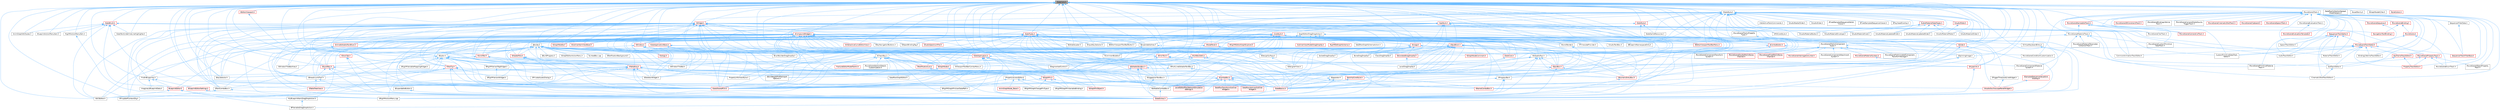 digraph "SlateColor.h"
{
 // INTERACTIVE_SVG=YES
 // LATEX_PDF_SIZE
  bgcolor="transparent";
  edge [fontname=Helvetica,fontsize=10,labelfontname=Helvetica,labelfontsize=10];
  node [fontname=Helvetica,fontsize=10,shape=box,height=0.2,width=0.4];
  Node1 [id="Node000001",label="SlateColor.h",height=0.2,width=0.4,color="gray40", fillcolor="grey60", style="filled", fontcolor="black",tooltip=" "];
  Node1 -> Node2 [id="edge1_Node000001_Node000002",dir="back",color="steelblue1",style="solid",tooltip=" "];
  Node2 [id="Node000002",label="AnimGraphAttributes.h",height=0.2,width=0.4,color="grey40", fillcolor="white", style="filled",URL="$d3/d40/AnimGraphAttributes_8h.html",tooltip=" "];
  Node1 -> Node3 [id="edge2_Node000001_Node000003",dir="back",color="steelblue1",style="solid",tooltip=" "];
  Node3 [id="Node000003",label="BlueprintActionMenuItem.h",height=0.2,width=0.4,color="grey40", fillcolor="white", style="filled",URL="$d8/dca/BlueprintActionMenuItem_8h.html",tooltip=" "];
  Node1 -> Node4 [id="edge3_Node000001_Node000004",dir="back",color="steelblue1",style="solid",tooltip=" "];
  Node4 [id="Node000004",label="DataflowCollectionSpread\lSheetHelpers.h",height=0.2,width=0.4,color="grey40", fillcolor="white", style="filled",URL="$dc/df6/DataflowCollectionSpreadSheetHelpers_8h.html",tooltip=" "];
  Node1 -> Node5 [id="edge4_Node000001_Node000005",dir="back",color="steelblue1",style="solid",tooltip=" "];
  Node5 [id="Node000005",label="FindInBlueprints.h",height=0.2,width=0.4,color="grey40", fillcolor="white", style="filled",URL="$d0/d27/FindInBlueprints_8h.html",tooltip=" "];
  Node5 -> Node6 [id="edge5_Node000005_Node000006",dir="back",color="steelblue1",style="solid",tooltip=" "];
  Node6 [id="Node000006",label="BlueprintEditor.h",height=0.2,width=0.4,color="red", fillcolor="#FFF0F0", style="filled",URL="$df/d7d/BlueprintEditor_8h.html",tooltip=" "];
  Node6 -> Node7 [id="edge6_Node000006_Node000007",dir="back",color="steelblue1",style="solid",tooltip=" "];
  Node7 [id="Node000007",label="BPVariableDragDropAction.h",height=0.2,width=0.4,color="grey40", fillcolor="white", style="filled",URL="$dd/d23/BPVariableDragDropAction_8h.html",tooltip=" "];
  Node6 -> Node12 [id="edge7_Node000006_Node000012",dir="back",color="steelblue1",style="solid",tooltip=" "];
  Node12 [id="Node000012",label="MyBlueprintItemDragDropAction.h",height=0.2,width=0.4,color="grey40", fillcolor="white", style="filled",URL="$da/d11/MyBlueprintItemDragDropAction_8h.html",tooltip=" "];
  Node12 -> Node7 [id="edge8_Node000012_Node000007",dir="back",color="steelblue1",style="solid",tooltip=" "];
  Node6 -> Node15 [id="edge9_Node000006_Node000015",dir="back",color="steelblue1",style="solid",tooltip=" "];
  Node15 [id="Node000015",label="SSCSEditor.h",height=0.2,width=0.4,color="grey40", fillcolor="white", style="filled",URL="$d0/d2e/SSCSEditor_8h.html",tooltip=" "];
  Node5 -> Node19 [id="edge10_Node000005_Node000019",dir="back",color="steelblue1",style="solid",tooltip=" "];
  Node19 [id="Node000019",label="BlueprintEditorSettings.h",height=0.2,width=0.4,color="red", fillcolor="#FFF0F0", style="filled",URL="$d4/dbc/BlueprintEditorSettings_8h.html",tooltip=" "];
  Node19 -> Node23 [id="edge11_Node000019_Node000023",dir="back",color="steelblue1",style="solid",tooltip=" "];
  Node23 [id="Node000023",label="SRigVMActionMenu.cpp",height=0.2,width=0.4,color="grey40", fillcolor="white", style="filled",URL="$dc/d4c/SRigVMActionMenu_8cpp.html",tooltip=" "];
  Node5 -> Node24 [id="edge12_Node000005_Node000024",dir="back",color="steelblue1",style="solid",tooltip=" "];
  Node24 [id="Node000024",label="ImaginaryBlueprintData.h",height=0.2,width=0.4,color="grey40", fillcolor="white", style="filled",URL="$d9/d16/ImaginaryBlueprintData_8h.html",tooltip=" "];
  Node1 -> Node25 [id="edge13_Node000001_Node000025",dir="back",color="steelblue1",style="solid",tooltip=" "];
  Node25 [id="Node000025",label="GraphEditorDragDropAction.h",height=0.2,width=0.4,color="grey40", fillcolor="white", style="filled",URL="$d7/d19/GraphEditorDragDropAction_8h.html",tooltip=" "];
  Node25 -> Node7 [id="edge14_Node000025_Node000007",dir="back",color="steelblue1",style="solid",tooltip=" "];
  Node25 -> Node26 [id="edge15_Node000025_Node000026",dir="back",color="steelblue1",style="solid",tooltip=" "];
  Node26 [id="Node000026",label="DataflowGraphSchemaAction.h",height=0.2,width=0.4,color="grey40", fillcolor="white", style="filled",URL="$de/d51/DataflowGraphSchemaAction_8h.html",tooltip=" "];
  Node25 -> Node12 [id="edge16_Node000025_Node000012",dir="back",color="steelblue1",style="solid",tooltip=" "];
  Node25 -> Node27 [id="edge17_Node000025_Node000027",dir="back",color="steelblue1",style="solid",tooltip=" "];
  Node27 [id="Node000027",label="OutlinerViewModelDragDropOp.h",height=0.2,width=0.4,color="red", fillcolor="#FFF0F0", style="filled",URL="$d5/d01/OutlinerViewModelDragDropOp_8h.html",tooltip=" "];
  Node25 -> Node29 [id="edge18_Node000025_Node000029",dir="back",color="steelblue1",style="solid",tooltip=" "];
  Node29 [id="Node000029",label="RigVMEdGraphSchema.h",height=0.2,width=0.4,color="red", fillcolor="#FFF0F0", style="filled",URL="$dc/de3/RigVMEdGraphSchema_8h.html",tooltip=" "];
  Node25 -> Node60 [id="edge19_Node000025_Node000060",dir="back",color="steelblue1",style="solid",tooltip=" "];
  Node60 [id="Node000060",label="SRigVMEditorGraphExplorer.h",height=0.2,width=0.4,color="red", fillcolor="#FFF0F0", style="filled",URL="$db/d11/SRigVMEditorGraphExplorer_8h.html",tooltip=" "];
  Node1 -> Node63 [id="edge20_Node000001_Node000063",dir="back",color="steelblue1",style="solid",tooltip=" "];
  Node63 [id="Node000063",label="IAssetFamily.h",height=0.2,width=0.4,color="grey40", fillcolor="white", style="filled",URL="$d5/d12/IAssetFamily_8h.html",tooltip=" "];
  Node1 -> Node64 [id="edge21_Node000001_Node000064",dir="back",color="steelblue1",style="solid",tooltip=" "];
  Node64 [id="Node000064",label="IPropertyAccessEditor.h",height=0.2,width=0.4,color="grey40", fillcolor="white", style="filled",URL="$de/d40/IPropertyAccessEditor_8h.html",tooltip=" "];
  Node64 -> Node65 [id="edge22_Node000064_Node000065",dir="back",color="steelblue1",style="solid",tooltip=" "];
  Node65 [id="Node000065",label="AnimGraphNode_Base.h",height=0.2,width=0.4,color="red", fillcolor="#FFF0F0", style="filled",URL="$d0/dfb/AnimGraphNode__Base_8h.html",tooltip=" "];
  Node64 -> Node51 [id="edge23_Node000064_Node000051",dir="back",color="steelblue1",style="solid",tooltip=" "];
  Node51 [id="Node000051",label="SRigVMGraphChangePinType.h",height=0.2,width=0.4,color="grey40", fillcolor="white", style="filled",URL="$d4/da7/SRigVMGraphChangePinType_8h.html",tooltip=" "];
  Node64 -> Node56 [id="edge24_Node000064_Node000056",dir="back",color="steelblue1",style="solid",tooltip=" "];
  Node56 [id="Node000056",label="SRigVMGraphPinUserDataPath.h",height=0.2,width=0.4,color="grey40", fillcolor="white", style="filled",URL="$d5/d31/SRigVMGraphPinUserDataPath_8h.html",tooltip=" "];
  Node64 -> Node57 [id="edge25_Node000064_Node000057",dir="back",color="steelblue1",style="solid",tooltip=" "];
  Node57 [id="Node000057",label="SRigVMGraphPinVariableBinding.h",height=0.2,width=0.4,color="grey40", fillcolor="white", style="filled",URL="$db/dca/SRigVMGraphPinVariableBinding_8h.html",tooltip=" "];
  Node1 -> Node157 [id="edge26_Node000001_Node000157",dir="back",color="steelblue1",style="solid",tooltip=" "];
  Node157 [id="Node000157",label="ISlateStyle.h",height=0.2,width=0.4,color="grey40", fillcolor="white", style="filled",URL="$dc/dfa/ISlateStyle_8h.html",tooltip=" "];
  Node157 -> Node158 [id="edge27_Node000157_Node000158",dir="back",color="steelblue1",style="solid",tooltip=" "];
  Node158 [id="Node000158",label="AppStyle.h",height=0.2,width=0.4,color="red", fillcolor="#FFF0F0", style="filled",URL="$d4/dba/AppStyle_8h.html",tooltip=" "];
  Node158 -> Node161 [id="edge28_Node000158_Node000161",dir="back",color="steelblue1",style="solid",tooltip=" "];
  Node161 [id="Node000161",label="BoneDragDropOp.h",height=0.2,width=0.4,color="grey40", fillcolor="white", style="filled",URL="$d9/dba/BoneDragDropOp_8h.html",tooltip=" "];
  Node158 -> Node162 [id="edge29_Node000158_Node000162",dir="back",color="steelblue1",style="solid",tooltip=" "];
  Node162 [id="Node000162",label="BrushBuilderDragDropOp.h",height=0.2,width=0.4,color="grey40", fillcolor="white", style="filled",URL="$d9/d56/BrushBuilderDragDropOp_8h.html",tooltip=" "];
  Node158 -> Node164 [id="edge30_Node000158_Node000164",dir="back",color="steelblue1",style="solid",tooltip=" "];
  Node164 [id="Node000164",label="ClassDragDropOp.h",height=0.2,width=0.4,color="grey40", fillcolor="white", style="filled",URL="$d5/d37/ClassDragDropOp_8h.html",tooltip=" "];
  Node158 -> Node165 [id="edge31_Node000158_Node000165",dir="back",color="steelblue1",style="solid",tooltip=" "];
  Node165 [id="Node000165",label="CoreStyle.h",height=0.2,width=0.4,color="red", fillcolor="#FFF0F0", style="filled",URL="$d6/d45/CoreStyle_8h.html",tooltip=" "];
  Node165 -> Node206 [id="edge32_Node000165_Node000206",dir="back",color="steelblue1",style="solid",tooltip=" "];
  Node206 [id="Node000206",label="SBlueprintNamespaceEntry.h",height=0.2,width=0.4,color="grey40", fillcolor="white", style="filled",URL="$d4/d22/SBlueprintNamespaceEntry_8h.html",tooltip=" "];
  Node165 -> Node207 [id="edge33_Node000165_Node000207",dir="back",color="steelblue1",style="solid",tooltip=" "];
  Node207 [id="Node000207",label="SBorder.h",height=0.2,width=0.4,color="grey40", fillcolor="white", style="filled",URL="$d2/d10/SBorder_8h.html",tooltip=" "];
  Node207 -> Node161 [id="edge34_Node000207_Node000161",dir="back",color="steelblue1",style="solid",tooltip=" "];
  Node207 -> Node162 [id="edge35_Node000207_Node000162",dir="back",color="steelblue1",style="solid",tooltip=" "];
  Node207 -> Node164 [id="edge36_Node000207_Node000164",dir="back",color="steelblue1",style="solid",tooltip=" "];
  Node207 -> Node208 [id="edge37_Node000207_Node000208",dir="back",color="steelblue1",style="solid",tooltip=" "];
  Node208 [id="Node000208",label="DecoratedDragDropOp.h",height=0.2,width=0.4,color="red", fillcolor="#FFF0F0", style="filled",URL="$d6/d6a/DecoratedDragDropOp_8h.html",tooltip=" "];
  Node208 -> Node217 [id="edge38_Node000208_Node000217",dir="back",color="steelblue1",style="solid",tooltip=" "];
  Node217 [id="Node000217",label="LevelDragDropOp.h",height=0.2,width=0.4,color="grey40", fillcolor="white", style="filled",URL="$dc/da5/LevelDragDropOp_8h.html",tooltip=" "];
  Node207 -> Node223 [id="edge39_Node000207_Node000223",dir="back",color="steelblue1",style="solid",tooltip=" "];
  Node223 [id="Node000223",label="Dialogs.h",height=0.2,width=0.4,color="red", fillcolor="#FFF0F0", style="filled",URL="$d2/d5c/Dialogs_8h.html",tooltip=" "];
  Node207 -> Node217 [id="edge40_Node000207_Node000217",dir="back",color="steelblue1",style="solid",tooltip=" "];
  Node207 -> Node224 [id="edge41_Node000207_Node000224",dir="back",color="steelblue1",style="solid",tooltip=" "];
  Node224 [id="Node000224",label="SBuildProgress.h",height=0.2,width=0.4,color="grey40", fillcolor="white", style="filled",URL="$dd/d1d/SBuildProgress_8h.html",tooltip=" "];
  Node207 -> Node225 [id="edge42_Node000207_Node000225",dir="back",color="steelblue1",style="solid",tooltip=" "];
  Node225 [id="Node000225",label="SButton.h",height=0.2,width=0.4,color="grey40", fillcolor="white", style="filled",URL="$d4/d2a/SButton_8h.html",tooltip=" "];
  Node225 -> Node226 [id="edge43_Node000225_Node000226",dir="back",color="steelblue1",style="solid",tooltip=" "];
  Node226 [id="Node000226",label="PropertyInfoViewStyle.h",height=0.2,width=0.4,color="grey40", fillcolor="white", style="filled",URL="$d0/da8/PropertyInfoViewStyle_8h.html",tooltip=" "];
  Node225 -> Node227 [id="edge44_Node000225_Node000227",dir="back",color="steelblue1",style="solid",tooltip=" "];
  Node227 [id="Node000227",label="SBreadcrumbTrail.h",height=0.2,width=0.4,color="grey40", fillcolor="white", style="filled",URL="$d4/de2/SBreadcrumbTrail_8h.html",tooltip=" "];
  Node227 -> Node228 [id="edge45_Node000227_Node000228",dir="back",color="steelblue1",style="solid",tooltip=" "];
  Node228 [id="Node000228",label="STableTreeView.h",height=0.2,width=0.4,color="red", fillcolor="#FFF0F0", style="filled",URL="$dd/d46/STableTreeView_8h.html",tooltip=" "];
  Node227 -> Node168 [id="edge46_Node000227_Node000168",dir="back",color="steelblue1",style="solid",tooltip=" "];
  Node168 [id="Node000168",label="SlateExtras.h",height=0.2,width=0.4,color="red", fillcolor="#FFF0F0", style="filled",URL="$d8/dec/SlateExtras_8h.html",tooltip=" "];
  Node225 -> Node231 [id="edge47_Node000225_Node000231",dir="back",color="steelblue1",style="solid",tooltip=" "];
  Node231 [id="Node000231",label="SEditableComboBox.h",height=0.2,width=0.4,color="grey40", fillcolor="white", style="filled",URL="$d0/d8c/SEditableComboBox_8h.html",tooltip=" "];
  Node231 -> Node168 [id="edge48_Node000231_Node000168",dir="back",color="steelblue1",style="solid",tooltip=" "];
  Node225 -> Node232 [id="edge49_Node000225_Node000232",dir="back",color="steelblue1",style="solid",tooltip=" "];
  Node232 [id="Node000232",label="SHyperlink.h",height=0.2,width=0.4,color="red", fillcolor="#FFF0F0", style="filled",URL="$d3/d8c/SHyperlink_8h.html",tooltip=" "];
  Node232 -> Node168 [id="edge50_Node000232_Node000168",dir="back",color="steelblue1",style="solid",tooltip=" "];
  Node225 -> Node234 [id="edge51_Node000225_Node000234",dir="back",color="steelblue1",style="solid",tooltip=" "];
  Node234 [id="Node000234",label="SKeySelector.h",height=0.2,width=0.4,color="grey40", fillcolor="white", style="filled",URL="$de/d62/SKeySelector_8h.html",tooltip=" "];
  Node225 -> Node56 [id="edge52_Node000225_Node000056",dir="back",color="steelblue1",style="solid",tooltip=" "];
  Node225 -> Node235 [id="edge53_Node000225_Node000235",dir="back",color="steelblue1",style="solid",tooltip=" "];
  Node235 [id="Node000235",label="SRigVMVariableMappingWidget.h",height=0.2,width=0.4,color="grey40", fillcolor="white", style="filled",URL="$d0/ddc/SRigVMVariableMappingWidget_8h.html",tooltip=" "];
  Node225 -> Node204 [id="edge54_Node000225_Node000204",dir="back",color="steelblue1",style="solid",tooltip=" "];
  Node204 [id="Node000204",label="SRigVMVariantTagWidget.h",height=0.2,width=0.4,color="grey40", fillcolor="white", style="filled",URL="$d4/d38/SRigVMVariantTagWidget_8h.html",tooltip=" "];
  Node204 -> Node205 [id="edge55_Node000204_Node000205",dir="back",color="steelblue1",style="solid",tooltip=" "];
  Node205 [id="Node000205",label="SRigVMVariantWidget.h",height=0.2,width=0.4,color="grey40", fillcolor="white", style="filled",URL="$d5/d61/SRigVMVariantWidget_8h.html",tooltip=" "];
  Node225 -> Node236 [id="edge56_Node000225_Node000236",dir="back",color="steelblue1",style="solid",tooltip=" "];
  Node236 [id="Node000236",label="SSkeletonWidget.h",height=0.2,width=0.4,color="grey40", fillcolor="white", style="filled",URL="$dd/da7/SSkeletonWidget_8h.html",tooltip=" "];
  Node225 -> Node237 [id="edge57_Node000225_Node000237",dir="back",color="steelblue1",style="solid",tooltip=" "];
  Node237 [id="Node000237",label="SWindowTitleBar.h",height=0.2,width=0.4,color="grey40", fillcolor="white", style="filled",URL="$d0/dce/SWindowTitleBar_8h.html",tooltip=" "];
  Node225 -> Node238 [id="edge58_Node000225_Node000238",dir="back",color="steelblue1",style="solid",tooltip=" "];
  Node238 [id="Node000238",label="SWindowTitleBarArea.h",height=0.2,width=0.4,color="grey40", fillcolor="white", style="filled",URL="$d4/d09/SWindowTitleBarArea_8h.html",tooltip=" "];
  Node225 -> Node197 [id="edge59_Node000225_Node000197",dir="back",color="steelblue1",style="solid",tooltip=" "];
  Node197 [id="Node000197",label="SlateBasics.h",height=0.2,width=0.4,color="red", fillcolor="#FFF0F0", style="filled",URL="$da/d2f/SlateBasics_8h.html",tooltip=" "];
  Node197 -> Node168 [id="edge60_Node000197_Node000168",dir="back",color="steelblue1",style="solid",tooltip=" "];
  Node225 -> Node168 [id="edge61_Node000225_Node000168",dir="back",color="steelblue1",style="solid",tooltip=" "];
  Node225 -> Node200 [id="edge62_Node000225_Node000200",dir="back",color="steelblue1",style="solid",tooltip=" "];
  Node200 [id="Node000200",label="SlateSharedPCH.h",height=0.2,width=0.4,color="red", fillcolor="#FFF0F0", style="filled",URL="$d1/dfc/SlateSharedPCH_8h.html",tooltip=" "];
  Node207 -> Node239 [id="edge63_Node000207_Node000239",dir="back",color="steelblue1",style="solid",tooltip=" "];
  Node239 [id="Node000239",label="SDockTab.h",height=0.2,width=0.4,color="red", fillcolor="#FFF0F0", style="filled",URL="$d2/d6f/SDockTab_8h.html",tooltip=" "];
  Node239 -> Node168 [id="edge64_Node000239_Node000168",dir="back",color="steelblue1",style="solid",tooltip=" "];
  Node239 -> Node200 [id="edge65_Node000239_Node000200",dir="back",color="steelblue1",style="solid",tooltip=" "];
  Node207 -> Node244 [id="edge66_Node000207_Node000244",dir="back",color="steelblue1",style="solid",tooltip=" "];
  Node244 [id="Node000244",label="SEditableTextBox.h",height=0.2,width=0.4,color="red", fillcolor="#FFF0F0", style="filled",URL="$df/dd0/SEditableTextBox_8h.html",tooltip=" "];
  Node244 -> Node231 [id="edge67_Node000244_Node000231",dir="back",color="steelblue1",style="solid",tooltip=" "];
  Node244 -> Node252 [id="edge68_Node000244_Node000252",dir="back",color="steelblue1",style="solid",tooltip=" "];
  Node252 [id="Node000252",label="SSuggestionTextBox.h",height=0.2,width=0.4,color="grey40", fillcolor="white", style="filled",URL="$d1/df9/SSuggestionTextBox_8h.html",tooltip=" "];
  Node252 -> Node168 [id="edge69_Node000252_Node000168",dir="back",color="steelblue1",style="solid",tooltip=" "];
  Node244 -> Node197 [id="edge70_Node000244_Node000197",dir="back",color="steelblue1",style="solid",tooltip=" "];
  Node244 -> Node168 [id="edge71_Node000244_Node000168",dir="back",color="steelblue1",style="solid",tooltip=" "];
  Node244 -> Node200 [id="edge72_Node000244_Node000200",dir="back",color="steelblue1",style="solid",tooltip=" "];
  Node207 -> Node253 [id="edge73_Node000207_Node000253",dir="back",color="steelblue1",style="solid",tooltip=" "];
  Node253 [id="Node000253",label="SErrorText.h",height=0.2,width=0.4,color="red", fillcolor="#FFF0F0", style="filled",URL="$d7/d9a/SErrorText_8h.html",tooltip=" "];
  Node253 -> Node255 [id="edge74_Node000253_Node000255",dir="back",color="steelblue1",style="solid",tooltip=" "];
  Node255 [id="Node000255",label="SGraphNode.h",height=0.2,width=0.4,color="red", fillcolor="#FFF0F0", style="filled",URL="$d2/d30/SGraphNode_8h.html",tooltip=" "];
  Node255 -> Node167 [id="edge75_Node000255_Node000167",dir="back",color="steelblue1",style="solid",tooltip=" "];
  Node167 [id="Node000167",label="DataflowGraphEditor.h",height=0.2,width=0.4,color="grey40", fillcolor="white", style="filled",URL="$d4/dfa/DataflowGraphEditor_8h.html",tooltip=" "];
  Node255 -> Node273 [id="edge76_Node000255_Node000273",dir="back",color="steelblue1",style="solid",tooltip=" "];
  Node273 [id="Node000273",label="SGraphPin.h",height=0.2,width=0.4,color="red", fillcolor="#FFF0F0", style="filled",URL="$d1/dd1/SGraphPin_8h.html",tooltip=" "];
  Node273 -> Node291 [id="edge77_Node000273_Node000291",dir="back",color="steelblue1",style="solid",tooltip=" "];
  Node291 [id="Node000291",label="SGraphPinObject.h",height=0.2,width=0.4,color="red", fillcolor="#FFF0F0", style="filled",URL="$da/dd6/SGraphPinObject_8h.html",tooltip=" "];
  Node273 -> Node51 [id="edge78_Node000273_Node000051",dir="back",color="steelblue1",style="solid",tooltip=" "];
  Node273 -> Node56 [id="edge79_Node000273_Node000056",dir="back",color="steelblue1",style="solid",tooltip=" "];
  Node273 -> Node57 [id="edge80_Node000273_Node000057",dir="back",color="steelblue1",style="solid",tooltip=" "];
  Node253 -> Node252 [id="edge81_Node000253_Node000252",dir="back",color="steelblue1",style="solid",tooltip=" "];
  Node253 -> Node197 [id="edge82_Node000253_Node000197",dir="back",color="steelblue1",style="solid",tooltip=" "];
  Node253 -> Node168 [id="edge83_Node000253_Node000168",dir="back",color="steelblue1",style="solid",tooltip=" "];
  Node253 -> Node200 [id="edge84_Node000253_Node000200",dir="back",color="steelblue1",style="solid",tooltip=" "];
  Node207 -> Node308 [id="edge85_Node000207_Node000308",dir="back",color="steelblue1",style="solid",tooltip=" "];
  Node308 [id="Node000308",label="SExpandableButton.h",height=0.2,width=0.4,color="grey40", fillcolor="white", style="filled",URL="$d5/df7/SExpandableButton_8h.html",tooltip=" "];
  Node308 -> Node168 [id="edge86_Node000308_Node000168",dir="back",color="steelblue1",style="solid",tooltip=" "];
  Node207 -> Node309 [id="edge87_Node000207_Node000309",dir="back",color="steelblue1",style="solid",tooltip=" "];
  Node309 [id="Node000309",label="SGraphEditorActionMenu.h",height=0.2,width=0.4,color="grey40", fillcolor="white", style="filled",URL="$dd/d8d/SGraphEditorActionMenu_8h.html",tooltip=" "];
  Node207 -> Node273 [id="edge88_Node000207_Node000273",dir="back",color="steelblue1",style="solid",tooltip=" "];
  Node207 -> Node310 [id="edge89_Node000207_Node000310",dir="back",color="steelblue1",style="solid",tooltip=" "];
  Node310 [id="Node000310",label="SHeaderRow.h",height=0.2,width=0.4,color="red", fillcolor="#FFF0F0", style="filled",URL="$d4/d31/SHeaderRow_8h.html",tooltip=" "];
  Node310 -> Node332 [id="edge90_Node000310_Node000332",dir="back",color="steelblue1",style="solid",tooltip=" "];
  Node332 [id="Node000332",label="STableRow.h",height=0.2,width=0.4,color="red", fillcolor="#FFF0F0", style="filled",URL="$d8/d43/STableRow_8h.html",tooltip=" "];
  Node332 -> Node339 [id="edge91_Node000332_Node000339",dir="back",color="steelblue1",style="solid",tooltip=" "];
  Node339 [id="Node000339",label="DataflowTransformOutliner\lWidget.h",height=0.2,width=0.4,color="red", fillcolor="#FFF0F0", style="filled",URL="$d8/df9/DataflowTransformOutlinerWidget_8h.html",tooltip=" "];
  Node332 -> Node341 [id="edge92_Node000332_Node000341",dir="back",color="steelblue1",style="solid",tooltip=" "];
  Node341 [id="Node000341",label="DataflowVerticesOutliner\lWidget.h",height=0.2,width=0.4,color="red", fillcolor="#FFF0F0", style="filled",URL="$dd/deb/DataflowVerticesOutlinerWidget_8h.html",tooltip=" "];
  Node332 -> Node5 [id="edge93_Node000332_Node000005",dir="back",color="steelblue1",style="solid",tooltip=" "];
  Node332 -> Node226 [id="edge94_Node000332_Node000226",dir="back",color="steelblue1",style="solid",tooltip=" "];
  Node332 -> Node403 [id="edge95_Node000332_Node000403",dir="back",color="steelblue1",style="solid",tooltip=" "];
  Node403 [id="Node000403",label="SComboBox.h",height=0.2,width=0.4,color="red", fillcolor="#FFF0F0", style="filled",URL="$d2/dd5/SComboBox_8h.html",tooltip=" "];
  Node403 -> Node339 [id="edge96_Node000403_Node000339",dir="back",color="steelblue1",style="solid",tooltip=" "];
  Node403 -> Node341 [id="edge97_Node000403_Node000341",dir="back",color="steelblue1",style="solid",tooltip=" "];
  Node403 -> Node404 [id="edge98_Node000403_Node000404",dir="back",color="steelblue1",style="solid",tooltip=" "];
  Node404 [id="Node000404",label="LevelEditorPlayNetworkEmulation\lSettings.h",height=0.2,width=0.4,color="red", fillcolor="#FFF0F0", style="filled",URL="$d4/d35/LevelEditorPlayNetworkEmulationSettings_8h.html",tooltip=" "];
  Node403 -> Node406 [id="edge99_Node000403_Node000406",dir="back",color="steelblue1",style="solid",tooltip=" "];
  Node406 [id="Node000406",label="SAudioOscilloscopePanelWidget.h",height=0.2,width=0.4,color="red", fillcolor="#FFF0F0", style="filled",URL="$db/d7e/SAudioOscilloscopePanelWidget_8h.html",tooltip=" "];
  Node403 -> Node231 [id="edge100_Node000403_Node000231",dir="back",color="steelblue1",style="solid",tooltip=" "];
  Node403 -> Node411 [id="edge101_Node000403_Node000411",dir="back",color="steelblue1",style="solid",tooltip=" "];
  Node411 [id="Node000411",label="SNameComboBox.h",height=0.2,width=0.4,color="red", fillcolor="#FFF0F0", style="filled",URL="$d8/d4b/SNameComboBox_8h.html",tooltip=" "];
  Node403 -> Node228 [id="edge102_Node000403_Node000228",dir="back",color="steelblue1",style="solid",tooltip=" "];
  Node403 -> Node412 [id="edge103_Node000403_Node000412",dir="back",color="steelblue1",style="solid",tooltip=" "];
  Node412 [id="Node000412",label="STextComboBox.h",height=0.2,width=0.4,color="grey40", fillcolor="white", style="filled",URL="$d6/d14/STextComboBox_8h.html",tooltip=" "];
  Node412 -> Node413 [id="edge104_Node000412_Node000413",dir="back",color="steelblue1",style="solid",tooltip=" "];
  Node413 [id="Node000413",label="SFixupSelfContextDlg.h",height=0.2,width=0.4,color="grey40", fillcolor="white", style="filled",URL="$d5/da4/SFixupSelfContextDlg_8h.html",tooltip=" "];
  Node412 -> Node168 [id="edge105_Node000412_Node000168",dir="back",color="steelblue1",style="solid",tooltip=" "];
  Node403 -> Node197 [id="edge106_Node000403_Node000197",dir="back",color="steelblue1",style="solid",tooltip=" "];
  Node403 -> Node168 [id="edge107_Node000403_Node000168",dir="back",color="steelblue1",style="solid",tooltip=" "];
  Node403 -> Node200 [id="edge108_Node000403_Node000200",dir="back",color="steelblue1",style="solid",tooltip=" "];
  Node332 -> Node413 [id="edge109_Node000332_Node000413",dir="back",color="steelblue1",style="solid",tooltip=" "];
  Node332 -> Node234 [id="edge110_Node000332_Node000234",dir="back",color="steelblue1",style="solid",tooltip=" "];
  Node332 -> Node455 [id="edge111_Node000332_Node000455",dir="back",color="steelblue1",style="solid",tooltip=" "];
  Node455 [id="Node000455",label="SPrivateAssetsDialog.h",height=0.2,width=0.4,color="grey40", fillcolor="white", style="filled",URL="$d2/dba/SPrivateAssetsDialog_8h.html",tooltip=" "];
  Node332 -> Node15 [id="edge112_Node000332_Node000015",dir="back",color="steelblue1",style="solid",tooltip=" "];
  Node332 -> Node236 [id="edge113_Node000332_Node000236",dir="back",color="steelblue1",style="solid",tooltip=" "];
  Node332 -> Node456 [id="edge114_Node000332_Node000456",dir="back",color="steelblue1",style="solid",tooltip=" "];
  Node456 [id="Node000456",label="SSkinWeightProfileImport\lOptions.h",height=0.2,width=0.4,color="grey40", fillcolor="white", style="filled",URL="$d9/d21/SSkinWeightProfileImportOptions_8h.html",tooltip=" "];
  Node332 -> Node252 [id="edge115_Node000332_Node000252",dir="back",color="steelblue1",style="solid",tooltip=" "];
  Node332 -> Node197 [id="edge116_Node000332_Node000197",dir="back",color="steelblue1",style="solid",tooltip=" "];
  Node332 -> Node168 [id="edge117_Node000332_Node000168",dir="back",color="steelblue1",style="solid",tooltip=" "];
  Node332 -> Node200 [id="edge118_Node000332_Node000200",dir="back",color="steelblue1",style="solid",tooltip=" "];
  Node310 -> Node228 [id="edge119_Node000310_Node000228",dir="back",color="steelblue1",style="solid",tooltip=" "];
  Node310 -> Node197 [id="edge120_Node000310_Node000197",dir="back",color="steelblue1",style="solid",tooltip=" "];
  Node310 -> Node168 [id="edge121_Node000310_Node000168",dir="back",color="steelblue1",style="solid",tooltip=" "];
  Node310 -> Node200 [id="edge122_Node000310_Node000200",dir="back",color="steelblue1",style="solid",tooltip=" "];
  Node207 -> Node460 [id="edge123_Node000207_Node000460",dir="back",color="steelblue1",style="solid",tooltip=" "];
  Node460 [id="Node000460",label="SLinkedBox.cpp",height=0.2,width=0.4,color="grey40", fillcolor="white", style="filled",URL="$de/dd2/SLinkedBox_8cpp.html",tooltip=" "];
  Node207 -> Node461 [id="edge124_Node000207_Node000461",dir="back",color="steelblue1",style="solid",tooltip=" "];
  Node461 [id="Node000461",label="SMultiLineEditableTextBox.h",height=0.2,width=0.4,color="grey40", fillcolor="white", style="filled",URL="$da/d53/SMultiLineEditableTextBox_8h.html",tooltip=" "];
  Node461 -> Node197 [id="edge125_Node000461_Node000197",dir="back",color="steelblue1",style="solid",tooltip=" "];
  Node461 -> Node168 [id="edge126_Node000461_Node000168",dir="back",color="steelblue1",style="solid",tooltip=" "];
  Node207 -> Node462 [id="edge127_Node000207_Node000462",dir="back",color="steelblue1",style="solid",tooltip=" "];
  Node462 [id="Node000462",label="SNotificationBackground.h",height=0.2,width=0.4,color="grey40", fillcolor="white", style="filled",URL="$de/d48/SNotificationBackground_8h.html",tooltip=" "];
  Node207 -> Node463 [id="edge128_Node000207_Node000463",dir="back",color="steelblue1",style="solid",tooltip=" "];
  Node463 [id="Node000463",label="SNumericEntryBox.h",height=0.2,width=0.4,color="red", fillcolor="#FFF0F0", style="filled",URL="$d8/d1a/SNumericEntryBox_8h.html",tooltip=" "];
  Node463 -> Node168 [id="edge129_Node000463_Node000168",dir="back",color="steelblue1",style="solid",tooltip=" "];
  Node207 -> Node455 [id="edge130_Node000207_Node000455",dir="back",color="steelblue1",style="solid",tooltip=" "];
  Node207 -> Node205 [id="edge131_Node000207_Node000205",dir="back",color="steelblue1",style="solid",tooltip=" "];
  Node207 -> Node472 [id="edge132_Node000207_Node000472",dir="back",color="steelblue1",style="solid",tooltip=" "];
  Node472 [id="Node000472",label="SScrollBar.h",height=0.2,width=0.4,color="red", fillcolor="#FFF0F0", style="filled",URL="$d4/dde/SScrollBar_8h.html",tooltip=" "];
  Node472 -> Node461 [id="edge133_Node000472_Node000461",dir="back",color="steelblue1",style="solid",tooltip=" "];
  Node472 -> Node522 [id="edge134_Node000472_Node000522",dir="back",color="steelblue1",style="solid",tooltip=" "];
  Node522 [id="Node000522",label="SScrollBox.h",height=0.2,width=0.4,color="red", fillcolor="#FFF0F0", style="filled",URL="$d3/da2/SScrollBox_8h.html",tooltip=" "];
  Node522 -> Node227 [id="edge135_Node000522_Node000227",dir="back",color="steelblue1",style="solid",tooltip=" "];
  Node522 -> Node197 [id="edge136_Node000522_Node000197",dir="back",color="steelblue1",style="solid",tooltip=" "];
  Node522 -> Node168 [id="edge137_Node000522_Node000168",dir="back",color="steelblue1",style="solid",tooltip=" "];
  Node522 -> Node200 [id="edge138_Node000522_Node000200",dir="back",color="steelblue1",style="solid",tooltip=" "];
  Node472 -> Node197 [id="edge139_Node000472_Node000197",dir="back",color="steelblue1",style="solid",tooltip=" "];
  Node472 -> Node168 [id="edge140_Node000472_Node000168",dir="back",color="steelblue1",style="solid",tooltip=" "];
  Node472 -> Node200 [id="edge141_Node000472_Node000200",dir="back",color="steelblue1",style="solid",tooltip=" "];
  Node207 -> Node524 [id="edge142_Node000207_Node000524",dir="back",color="steelblue1",style="solid",tooltip=" "];
  Node524 [id="Node000524",label="SSegmentedControl.h",height=0.2,width=0.4,color="grey40", fillcolor="white", style="filled",URL="$d3/d4f/SSegmentedControl_8h.html",tooltip=" "];
  Node207 -> Node525 [id="edge143_Node000207_Node000525",dir="back",color="steelblue1",style="solid",tooltip=" "];
  Node525 [id="Node000525",label="SSeparator.h",height=0.2,width=0.4,color="grey40", fillcolor="white", style="filled",URL="$d9/de5/SSeparator_8h.html",tooltip=" "];
  Node525 -> Node197 [id="edge144_Node000525_Node000197",dir="back",color="steelblue1",style="solid",tooltip=" "];
  Node525 -> Node168 [id="edge145_Node000525_Node000168",dir="back",color="steelblue1",style="solid",tooltip=" "];
  Node525 -> Node200 [id="edge146_Node000525_Node000200",dir="back",color="steelblue1",style="solid",tooltip=" "];
  Node207 -> Node236 [id="edge147_Node000207_Node000236",dir="back",color="steelblue1",style="solid",tooltip=" "];
  Node207 -> Node332 [id="edge148_Node000207_Node000332",dir="back",color="steelblue1",style="solid",tooltip=" "];
  Node207 -> Node237 [id="edge149_Node000207_Node000237",dir="back",color="steelblue1",style="solid",tooltip=" "];
  Node207 -> Node197 [id="edge150_Node000207_Node000197",dir="back",color="steelblue1",style="solid",tooltip=" "];
  Node207 -> Node168 [id="edge151_Node000207_Node000168",dir="back",color="steelblue1",style="solid",tooltip=" "];
  Node207 -> Node200 [id="edge152_Node000207_Node000200",dir="back",color="steelblue1",style="solid",tooltip=" "];
  Node207 -> Node526 [id="edge153_Node000207_Node000526",dir="back",color="steelblue1",style="solid",tooltip=" "];
  Node526 [id="Node000526",label="SocketDragDropOp.h",height=0.2,width=0.4,color="grey40", fillcolor="white", style="filled",URL="$d2/d53/SocketDragDropOp_8h.html",tooltip=" "];
  Node165 -> Node227 [id="edge154_Node000165_Node000227",dir="back",color="steelblue1",style="solid",tooltip=" "];
  Node165 -> Node225 [id="edge155_Node000165_Node000225",dir="back",color="steelblue1",style="solid",tooltip=" "];
  Node165 -> Node527 [id="edge156_Node000165_Node000527",dir="back",color="steelblue1",style="solid",tooltip=" "];
  Node527 [id="Node000527",label="SCheckBox.h",height=0.2,width=0.4,color="grey40", fillcolor="white", style="filled",URL="$d8/d16/SCheckBox_8h.html",tooltip=" "];
  Node527 -> Node167 [id="edge157_Node000527_Node000167",dir="back",color="steelblue1",style="solid",tooltip=" "];
  Node527 -> Node528 [id="edge158_Node000527_Node000528",dir="back",color="steelblue1",style="solid",tooltip=" "];
  Node528 [id="Node000528",label="FractureEditorModeToolkit.h",height=0.2,width=0.4,color="red", fillcolor="#FFF0F0", style="filled",URL="$da/d01/FractureEditorModeToolkit_8h.html",tooltip=" "];
  Node527 -> Node531 [id="edge159_Node000527_Node000531",dir="back",color="steelblue1",style="solid",tooltip=" "];
  Node531 [id="Node000531",label="MovieSceneSectionDetails\lCustomization.h",height=0.2,width=0.4,color="grey40", fillcolor="white", style="filled",URL="$d3/de7/MovieSceneSectionDetailsCustomization_8h.html",tooltip=" "];
  Node527 -> Node532 [id="edge160_Node000527_Node000532",dir="back",color="steelblue1",style="solid",tooltip=" "];
  Node532 [id="Node000532",label="SNotificationList.h",height=0.2,width=0.4,color="red", fillcolor="#FFF0F0", style="filled",URL="$d7/d9f/SNotificationList_8h.html",tooltip=" "];
  Node532 -> Node168 [id="edge161_Node000532_Node000168",dir="back",color="steelblue1",style="solid",tooltip=" "];
  Node527 -> Node463 [id="edge162_Node000527_Node000463",dir="back",color="steelblue1",style="solid",tooltip=" "];
  Node527 -> Node23 [id="edge163_Node000527_Node000023",dir="back",color="steelblue1",style="solid",tooltip=" "];
  Node527 -> Node524 [id="edge164_Node000527_Node000524",dir="back",color="steelblue1",style="solid",tooltip=" "];
  Node527 -> Node456 [id="edge165_Node000527_Node000456",dir="back",color="steelblue1",style="solid",tooltip=" "];
  Node527 -> Node534 [id="edge166_Node000527_Node000534",dir="back",color="steelblue1",style="solid",tooltip=" "];
  Node534 [id="Node000534",label="SViewportToolBarComboMenu.h",height=0.2,width=0.4,color="grey40", fillcolor="white", style="filled",URL="$de/d6a/SViewportToolBarComboMenu_8h.html",tooltip=" "];
  Node527 -> Node197 [id="edge167_Node000527_Node000197",dir="back",color="steelblue1",style="solid",tooltip=" "];
  Node527 -> Node168 [id="edge168_Node000527_Node000168",dir="back",color="steelblue1",style="solid",tooltip=" "];
  Node527 -> Node200 [id="edge169_Node000527_Node000200",dir="back",color="steelblue1",style="solid",tooltip=" "];
  Node165 -> Node231 [id="edge170_Node000165_Node000231",dir="back",color="steelblue1",style="solid",tooltip=" "];
  Node165 -> Node535 [id="edge171_Node000165_Node000535",dir="back",color="steelblue1",style="solid",tooltip=" "];
  Node535 [id="Node000535",label="SEditableLabel.h",height=0.2,width=0.4,color="grey40", fillcolor="white", style="filled",URL="$dd/db3/SEditableLabel_8h.html",tooltip=" "];
  Node165 -> Node536 [id="edge172_Node000165_Node000536",dir="back",color="steelblue1",style="solid",tooltip=" "];
  Node536 [id="Node000536",label="SEditableText.h",height=0.2,width=0.4,color="grey40", fillcolor="white", style="filled",URL="$df/df7/SEditableText_8h.html",tooltip=" "];
  Node536 -> Node244 [id="edge173_Node000536_Node000244",dir="back",color="steelblue1",style="solid",tooltip=" "];
  Node536 -> Node463 [id="edge174_Node000536_Node000463",dir="back",color="steelblue1",style="solid",tooltip=" "];
  Node536 -> Node537 [id="edge175_Node000536_Node000537",dir="back",color="steelblue1",style="solid",tooltip=" "];
  Node537 [id="Node000537",label="SSpinBox.h",height=0.2,width=0.4,color="red", fillcolor="#FFF0F0", style="filled",URL="$d5/da5/SSpinBox_8h.html",tooltip=" "];
  Node537 -> Node463 [id="edge176_Node000537_Node000463",dir="back",color="steelblue1",style="solid",tooltip=" "];
  Node537 -> Node197 [id="edge177_Node000537_Node000197",dir="back",color="steelblue1",style="solid",tooltip=" "];
  Node537 -> Node168 [id="edge178_Node000537_Node000168",dir="back",color="steelblue1",style="solid",tooltip=" "];
  Node536 -> Node197 [id="edge179_Node000536_Node000197",dir="back",color="steelblue1",style="solid",tooltip=" "];
  Node536 -> Node168 [id="edge180_Node000536_Node000168",dir="back",color="steelblue1",style="solid",tooltip=" "];
  Node536 -> Node200 [id="edge181_Node000536_Node000200",dir="back",color="steelblue1",style="solid",tooltip=" "];
  Node165 -> Node244 [id="edge182_Node000165_Node000244",dir="back",color="steelblue1",style="solid",tooltip=" "];
  Node165 -> Node253 [id="edge183_Node000165_Node000253",dir="back",color="steelblue1",style="solid",tooltip=" "];
  Node165 -> Node539 [id="edge184_Node000165_Node000539",dir="back",color="steelblue1",style="solid",tooltip=" "];
  Node539 [id="Node000539",label="SExpandableArea.h",height=0.2,width=0.4,color="grey40", fillcolor="white", style="filled",URL="$da/d6a/SExpandableArea_8h.html",tooltip=" "];
  Node539 -> Node168 [id="edge185_Node000539_Node000168",dir="back",color="steelblue1",style="solid",tooltip=" "];
  Node539 -> Node200 [id="edge186_Node000539_Node000200",dir="back",color="steelblue1",style="solid",tooltip=" "];
  Node165 -> Node310 [id="edge187_Node000165_Node000310",dir="back",color="steelblue1",style="solid",tooltip=" "];
  Node165 -> Node232 [id="edge188_Node000165_Node000232",dir="back",color="steelblue1",style="solid",tooltip=" "];
  Node165 -> Node541 [id="edge189_Node000165_Node000541",dir="back",color="steelblue1",style="solid",tooltip=" "];
  Node541 [id="Node000541",label="SImage.h",height=0.2,width=0.4,color="red", fillcolor="#FFF0F0", style="filled",URL="$d9/dbd/SImage_8h.html",tooltip=" "];
  Node541 -> Node161 [id="edge190_Node000541_Node000161",dir="back",color="steelblue1",style="solid",tooltip=" "];
  Node541 -> Node162 [id="edge191_Node000541_Node000162",dir="back",color="steelblue1",style="solid",tooltip=" "];
  Node541 -> Node164 [id="edge192_Node000541_Node000164",dir="back",color="steelblue1",style="solid",tooltip=" "];
  Node541 -> Node208 [id="edge193_Node000541_Node000208",dir="back",color="steelblue1",style="solid",tooltip=" "];
  Node541 -> Node226 [id="edge194_Node000541_Node000226",dir="back",color="steelblue1",style="solid",tooltip=" "];
  Node541 -> Node227 [id="edge195_Node000541_Node000227",dir="back",color="steelblue1",style="solid",tooltip=" "];
  Node541 -> Node231 [id="edge196_Node000541_Node000231",dir="back",color="steelblue1",style="solid",tooltip=" "];
  Node541 -> Node524 [id="edge197_Node000541_Node000524",dir="back",color="steelblue1",style="solid",tooltip=" "];
  Node541 -> Node537 [id="edge198_Node000541_Node000537",dir="back",color="steelblue1",style="solid",tooltip=" "];
  Node541 -> Node543 [id="edge199_Node000541_Node000543",dir="back",color="steelblue1",style="solid",tooltip=" "];
  Node543 [id="Node000543",label="SSpinningImage.h",height=0.2,width=0.4,color="grey40", fillcolor="white", style="filled",URL="$db/d01/SSpinningImage_8h.html",tooltip=" "];
  Node543 -> Node197 [id="edge200_Node000543_Node000197",dir="back",color="steelblue1",style="solid",tooltip=" "];
  Node543 -> Node168 [id="edge201_Node000543_Node000168",dir="back",color="steelblue1",style="solid",tooltip=" "];
  Node541 -> Node237 [id="edge202_Node000541_Node000237",dir="back",color="steelblue1",style="solid",tooltip=" "];
  Node541 -> Node197 [id="edge203_Node000541_Node000197",dir="back",color="steelblue1",style="solid",tooltip=" "];
  Node541 -> Node168 [id="edge204_Node000541_Node000168",dir="back",color="steelblue1",style="solid",tooltip=" "];
  Node541 -> Node200 [id="edge205_Node000541_Node000200",dir="back",color="steelblue1",style="solid",tooltip=" "];
  Node541 -> Node526 [id="edge206_Node000541_Node000526",dir="back",color="steelblue1",style="solid",tooltip=" "];
  Node165 -> Node544 [id="edge207_Node000165_Node000544",dir="back",color="steelblue1",style="solid",tooltip=" "];
  Node544 [id="Node000544",label="SInlineEditableTextBlock.h",height=0.2,width=0.4,color="red", fillcolor="#FFF0F0", style="filled",URL="$d7/dd8/SInlineEditableTextBlock_8h.html",tooltip=" "];
  Node544 -> Node23 [id="edge208_Node000544_Node000023",dir="back",color="steelblue1",style="solid",tooltip=" "];
  Node544 -> Node168 [id="edge209_Node000544_Node000168",dir="back",color="steelblue1",style="solid",tooltip=" "];
  Node165 -> Node545 [id="edge210_Node000165_Node000545",dir="back",color="steelblue1",style="solid",tooltip=" "];
  Node545 [id="Node000545",label="SInputKeySelector.h",height=0.2,width=0.4,color="grey40", fillcolor="white", style="filled",URL="$db/d15/SInputKeySelector_8h.html",tooltip=" "];
  Node165 -> Node461 [id="edge211_Node000165_Node000461",dir="back",color="steelblue1",style="solid",tooltip=" "];
  Node165 -> Node411 [id="edge212_Node000165_Node000411",dir="back",color="steelblue1",style="solid",tooltip=" "];
  Node165 -> Node546 [id="edge213_Node000165_Node000546",dir="back",color="steelblue1",style="solid",tooltip=" "];
  Node546 [id="Node000546",label="SNodePanel.h",height=0.2,width=0.4,color="red", fillcolor="#FFF0F0", style="filled",URL="$da/db1/SNodePanel_8h.html",tooltip=" "];
  Node546 -> Node548 [id="edge214_Node000546_Node000548",dir="back",color="steelblue1",style="solid",tooltip=" "];
  Node548 [id="Node000548",label="SCommentBubble.h",height=0.2,width=0.4,color="grey40", fillcolor="white", style="filled",URL="$d9/d84/SCommentBubble_8h.html",tooltip=" "];
  Node546 -> Node549 [id="edge215_Node000546_Node000549",dir="back",color="steelblue1",style="solid",tooltip=" "];
  Node549 [id="Node000549",label="SDesignSurface.h",height=0.2,width=0.4,color="grey40", fillcolor="white", style="filled",URL="$d0/d2a/SDesignSurface_8h.html",tooltip=" "];
  Node549 -> Node17 [id="edge216_Node000549_Node000017",dir="back",color="steelblue1",style="solid",tooltip=" "];
  Node17 [id="Node000017",label="SDesignerView.h",height=0.2,width=0.4,color="grey40", fillcolor="white", style="filled",URL="$d2/d14/SDesignerView_8h.html",tooltip=" "];
  Node546 -> Node255 [id="edge217_Node000546_Node000255",dir="back",color="steelblue1",style="solid",tooltip=" "];
  Node546 -> Node269 [id="edge218_Node000546_Node000269",dir="back",color="steelblue1",style="solid",tooltip=" "];
  Node269 [id="Node000269",label="SGraphNodeComment.h",height=0.2,width=0.4,color="red", fillcolor="#FFF0F0", style="filled",URL="$d7/db6/SGraphNodeComment_8h.html",tooltip=" "];
  Node165 -> Node463 [id="edge219_Node000165_Node000463",dir="back",color="steelblue1",style="solid",tooltip=" "];
  Node165 -> Node550 [id="edge220_Node000165_Node000550",dir="back",color="steelblue1",style="solid",tooltip=" "];
  Node550 [id="Node000550",label="SProgressBar.h",height=0.2,width=0.4,color="grey40", fillcolor="white", style="filled",URL="$d6/df9/SProgressBar_8h.html",tooltip=" "];
  Node550 -> Node23 [id="edge221_Node000550_Node000023",dir="back",color="steelblue1",style="solid",tooltip=" "];
  Node550 -> Node197 [id="edge222_Node000550_Node000197",dir="back",color="steelblue1",style="solid",tooltip=" "];
  Node550 -> Node168 [id="edge223_Node000550_Node000168",dir="back",color="steelblue1",style="solid",tooltip=" "];
  Node165 -> Node472 [id="edge224_Node000165_Node000472",dir="back",color="steelblue1",style="solid",tooltip=" "];
  Node165 -> Node552 [id="edge225_Node000165_Node000552",dir="back",color="steelblue1",style="solid",tooltip=" "];
  Node552 [id="Node000552",label="SScrollBorder.h",height=0.2,width=0.4,color="grey40", fillcolor="white", style="filled",URL="$d2/dae/SScrollBorder_8h.html",tooltip=" "];
  Node552 -> Node197 [id="edge226_Node000552_Node000197",dir="back",color="steelblue1",style="solid",tooltip=" "];
  Node552 -> Node168 [id="edge227_Node000552_Node000168",dir="back",color="steelblue1",style="solid",tooltip=" "];
  Node165 -> Node522 [id="edge228_Node000165_Node000522",dir="back",color="steelblue1",style="solid",tooltip=" "];
  Node165 -> Node525 [id="edge229_Node000165_Node000525",dir="back",color="steelblue1",style="solid",tooltip=" "];
  Node165 -> Node553 [id="edge230_Node000165_Node000553",dir="back",color="steelblue1",style="solid",tooltip=" "];
  Node553 [id="Node000553",label="SSlider.h",height=0.2,width=0.4,color="red", fillcolor="#FFF0F0", style="filled",URL="$dd/d92/SSlider_8h.html",tooltip=" "];
  Node553 -> Node197 [id="edge231_Node000553_Node000197",dir="back",color="steelblue1",style="solid",tooltip=" "];
  Node553 -> Node168 [id="edge232_Node000553_Node000168",dir="back",color="steelblue1",style="solid",tooltip=" "];
  Node165 -> Node537 [id="edge233_Node000165_Node000537",dir="back",color="steelblue1",style="solid",tooltip=" "];
  Node165 -> Node543 [id="edge234_Node000165_Node000543",dir="back",color="steelblue1",style="solid",tooltip=" "];
  Node165 -> Node252 [id="edge235_Node000165_Node000252",dir="back",color="steelblue1",style="solid",tooltip=" "];
  Node165 -> Node332 [id="edge236_Node000165_Node000332",dir="back",color="steelblue1",style="solid",tooltip=" "];
  Node165 -> Node558 [id="edge237_Node000165_Node000558",dir="back",color="steelblue1",style="solid",tooltip=" "];
  Node558 [id="Node000558",label="STextBlock.h",height=0.2,width=0.4,color="red", fillcolor="#FFF0F0", style="filled",URL="$d6/d4f/STextBlock_8h.html",tooltip=" "];
  Node558 -> Node161 [id="edge238_Node000558_Node000161",dir="back",color="steelblue1",style="solid",tooltip=" "];
  Node558 -> Node164 [id="edge239_Node000558_Node000164",dir="back",color="steelblue1",style="solid",tooltip=" "];
  Node558 -> Node339 [id="edge240_Node000558_Node000339",dir="back",color="steelblue1",style="solid",tooltip=" "];
  Node558 -> Node341 [id="edge241_Node000558_Node000341",dir="back",color="steelblue1",style="solid",tooltip=" "];
  Node558 -> Node208 [id="edge242_Node000558_Node000208",dir="back",color="steelblue1",style="solid",tooltip=" "];
  Node558 -> Node217 [id="edge243_Node000558_Node000217",dir="back",color="steelblue1",style="solid",tooltip=" "];
  Node558 -> Node403 [id="edge244_Node000558_Node000403",dir="back",color="steelblue1",style="solid",tooltip=" "];
  Node558 -> Node253 [id="edge245_Node000558_Node000253",dir="back",color="steelblue1",style="solid",tooltip=" "];
  Node558 -> Node232 [id="edge246_Node000558_Node000232",dir="back",color="steelblue1",style="solid",tooltip=" "];
  Node558 -> Node463 [id="edge247_Node000558_Node000463",dir="back",color="steelblue1",style="solid",tooltip=" "];
  Node558 -> Node524 [id="edge248_Node000558_Node000524",dir="back",color="steelblue1",style="solid",tooltip=" "];
  Node558 -> Node236 [id="edge249_Node000558_Node000236",dir="back",color="steelblue1",style="solid",tooltip=" "];
  Node558 -> Node456 [id="edge250_Node000558_Node000456",dir="back",color="steelblue1",style="solid",tooltip=" "];
  Node558 -> Node537 [id="edge251_Node000558_Node000537",dir="back",color="steelblue1",style="solid",tooltip=" "];
  Node558 -> Node237 [id="edge252_Node000558_Node000237",dir="back",color="steelblue1",style="solid",tooltip=" "];
  Node558 -> Node197 [id="edge253_Node000558_Node000197",dir="back",color="steelblue1",style="solid",tooltip=" "];
  Node558 -> Node168 [id="edge254_Node000558_Node000168",dir="back",color="steelblue1",style="solid",tooltip=" "];
  Node558 -> Node200 [id="edge255_Node000558_Node000200",dir="back",color="steelblue1",style="solid",tooltip=" "];
  Node558 -> Node526 [id="edge256_Node000558_Node000526",dir="back",color="steelblue1",style="solid",tooltip=" "];
  Node165 -> Node412 [id="edge257_Node000165_Node000412",dir="back",color="steelblue1",style="solid",tooltip=" "];
  Node165 -> Node571 [id="edge258_Node000165_Node000571",dir="back",color="steelblue1",style="solid",tooltip=" "];
  Node571 [id="Node000571",label="STimecodeProvider.h",height=0.2,width=0.4,color="grey40", fillcolor="white", style="filled",URL="$d6/d66/STimecodeProvider_8h.html",tooltip=" "];
  Node165 -> Node572 [id="edge259_Node000165_Node000572",dir="back",color="steelblue1",style="solid",tooltip=" "];
  Node572 [id="Node000572",label="SToolTip.h",height=0.2,width=0.4,color="red", fillcolor="#FFF0F0", style="filled",URL="$db/da8/SToolTip_8h.html",tooltip=" "];
  Node572 -> Node23 [id="edge260_Node000572_Node000023",dir="back",color="steelblue1",style="solid",tooltip=" "];
  Node572 -> Node205 [id="edge261_Node000572_Node000205",dir="back",color="steelblue1",style="solid",tooltip=" "];
  Node572 -> Node15 [id="edge262_Node000572_Node000015",dir="back",color="steelblue1",style="solid",tooltip=" "];
  Node572 -> Node197 [id="edge263_Node000572_Node000197",dir="back",color="steelblue1",style="solid",tooltip=" "];
  Node572 -> Node168 [id="edge264_Node000572_Node000168",dir="back",color="steelblue1",style="solid",tooltip=" "];
  Node572 -> Node200 [id="edge265_Node000572_Node000200",dir="back",color="steelblue1",style="solid",tooltip=" "];
  Node165 -> Node576 [id="edge266_Node000165_Node000576",dir="back",color="steelblue1",style="solid",tooltip=" "];
  Node576 [id="Node000576",label="SVirtualKeyboardEntry.h",height=0.2,width=0.4,color="grey40", fillcolor="white", style="filled",URL="$d7/d4c/SVirtualKeyboardEntry_8h.html",tooltip=" "];
  Node576 -> Node168 [id="edge267_Node000576_Node000168",dir="back",color="steelblue1",style="solid",tooltip=" "];
  Node165 -> Node578 [id="edge268_Node000165_Node000578",dir="back",color="steelblue1",style="solid",tooltip=" "];
  Node578 [id="Node000578",label="SWindow.h",height=0.2,width=0.4,color="red", fillcolor="#FFF0F0", style="filled",URL="$d2/d6d/SWindow_8h.html",tooltip=" "];
  Node578 -> Node6 [id="edge269_Node000578_Node000006",dir="back",color="steelblue1",style="solid",tooltip=" "];
  Node578 -> Node223 [id="edge270_Node000578_Node000223",dir="back",color="steelblue1",style="solid",tooltip=" "];
  Node578 -> Node236 [id="edge271_Node000578_Node000236",dir="back",color="steelblue1",style="solid",tooltip=" "];
  Node578 -> Node456 [id="edge272_Node000578_Node000456",dir="back",color="steelblue1",style="solid",tooltip=" "];
  Node578 -> Node237 [id="edge273_Node000578_Node000237",dir="back",color="steelblue1",style="solid",tooltip=" "];
  Node578 -> Node698 [id="edge274_Node000578_Node000698",dir="back",color="steelblue1",style="solid",tooltip=" "];
  Node698 [id="Node000698",label="SlateApplication.h",height=0.2,width=0.4,color="red", fillcolor="#FFF0F0", style="filled",URL="$db/d28/SlateApplication_8h.html",tooltip=" "];
  Node698 -> Node226 [id="edge275_Node000698_Node000226",dir="back",color="steelblue1",style="solid",tooltip=" "];
  Node698 -> Node403 [id="edge276_Node000698_Node000403",dir="back",color="steelblue1",style="solid",tooltip=" "];
  Node698 -> Node23 [id="edge277_Node000698_Node000023",dir="back",color="steelblue1",style="solid",tooltip=" "];
  Node698 -> Node524 [id="edge278_Node000698_Node000524",dir="back",color="steelblue1",style="solid",tooltip=" "];
  Node698 -> Node537 [id="edge279_Node000698_Node000537",dir="back",color="steelblue1",style="solid",tooltip=" "];
  Node698 -> Node197 [id="edge280_Node000698_Node000197",dir="back",color="steelblue1",style="solid",tooltip=" "];
  Node698 -> Node168 [id="edge281_Node000698_Node000168",dir="back",color="steelblue1",style="solid",tooltip=" "];
  Node698 -> Node200 [id="edge282_Node000698_Node000200",dir="back",color="steelblue1",style="solid",tooltip=" "];
  Node578 -> Node739 [id="edge283_Node000578_Node000739",dir="back",color="steelblue1",style="solid",tooltip=" "];
  Node739 [id="Node000739",label="SlateCore.h",height=0.2,width=0.4,color="red", fillcolor="#FFF0F0", style="filled",URL="$dc/d03/SlateCore_8h.html",tooltip=" "];
  Node739 -> Node197 [id="edge284_Node000739_Node000197",dir="back",color="steelblue1",style="solid",tooltip=" "];
  Node578 -> Node200 [id="edge285_Node000578_Node000200",dir="back",color="steelblue1",style="solid",tooltip=" "];
  Node165 -> Node237 [id="edge286_Node000165_Node000237",dir="back",color="steelblue1",style="solid",tooltip=" "];
  Node165 -> Node739 [id="edge287_Node000165_Node000739",dir="back",color="steelblue1",style="solid",tooltip=" "];
  Node165 -> Node200 [id="edge288_Node000165_Node000200",dir="back",color="steelblue1",style="solid",tooltip=" "];
  Node158 -> Node208 [id="edge289_Node000158_Node000208",dir="back",color="steelblue1",style="solid",tooltip=" "];
  Node158 -> Node217 [id="edge290_Node000158_Node000217",dir="back",color="steelblue1",style="solid",tooltip=" "];
  Node158 -> Node403 [id="edge291_Node000158_Node000403",dir="back",color="steelblue1",style="solid",tooltip=" "];
  Node158 -> Node561 [id="edge292_Node000158_Node000561",dir="back",color="steelblue1",style="solid",tooltip=" "];
  Node561 [id="Node000561",label="SComboButton.h",height=0.2,width=0.4,color="red", fillcolor="#FFF0F0", style="filled",URL="$dc/d43/SComboButton_8h.html",tooltip=" "];
  Node561 -> Node563 [id="edge293_Node000561_Node000563",dir="back",color="steelblue1",style="solid",tooltip=" "];
  Node563 [id="Node000563",label="MovieSceneConditionCustomization.h",height=0.2,width=0.4,color="grey40", fillcolor="white", style="filled",URL="$db/d7d/MovieSceneConditionCustomization_8h.html",tooltip=" "];
  Node561 -> Node403 [id="edge294_Node000561_Node000403",dir="back",color="steelblue1",style="solid",tooltip=" "];
  Node561 -> Node197 [id="edge295_Node000561_Node000197",dir="back",color="steelblue1",style="solid",tooltip=" "];
  Node561 -> Node168 [id="edge296_Node000561_Node000168",dir="back",color="steelblue1",style="solid",tooltip=" "];
  Node561 -> Node200 [id="edge297_Node000561_Node000200",dir="back",color="steelblue1",style="solid",tooltip=" "];
  Node158 -> Node785 [id="edge298_Node000158_Node000785",dir="back",color="steelblue1",style="solid",tooltip=" "];
  Node785 [id="Node000785",label="SEditorViewportToolBarButton.h",height=0.2,width=0.4,color="grey40", fillcolor="white", style="filled",URL="$d1/da1/SEditorViewportToolBarButton_8h.html",tooltip=" "];
  Node158 -> Node786 [id="edge299_Node000158_Node000786",dir="back",color="steelblue1",style="solid",tooltip=" "];
  Node786 [id="Node000786",label="SEditorViewportToolBarMenu.h",height=0.2,width=0.4,color="red", fillcolor="#FFF0F0", style="filled",URL="$dd/dec/SEditorViewportToolBarMenu_8h.html",tooltip=" "];
  Node158 -> Node255 [id="edge300_Node000158_Node000255",dir="back",color="steelblue1",style="solid",tooltip=" "];
  Node158 -> Node234 [id="edge301_Node000158_Node000234",dir="back",color="steelblue1",style="solid",tooltip=" "];
  Node158 -> Node546 [id="edge302_Node000158_Node000546",dir="back",color="steelblue1",style="solid",tooltip=" "];
  Node158 -> Node524 [id="edge303_Node000158_Node000524",dir="back",color="steelblue1",style="solid",tooltip=" "];
  Node158 -> Node236 [id="edge304_Node000158_Node000236",dir="back",color="steelblue1",style="solid",tooltip=" "];
  Node158 -> Node526 [id="edge305_Node000158_Node000526",dir="back",color="steelblue1",style="solid",tooltip=" "];
  Node158 -> Node791 [id="edge306_Node000158_Node000791",dir="back",color="steelblue1",style="solid",tooltip=" "];
  Node791 [id="Node000791",label="StarshipCoreStyle.h",height=0.2,width=0.4,color="red", fillcolor="#FFF0F0", style="filled",URL="$d4/d48/StarshipCoreStyle_8h.html",tooltip=" "];
  Node791 -> Node339 [id="edge307_Node000791_Node000339",dir="back",color="steelblue1",style="solid",tooltip=" "];
  Node791 -> Node341 [id="edge308_Node000791_Node000341",dir="back",color="steelblue1",style="solid",tooltip=" "];
  Node158 -> Node792 [id="edge309_Node000158_Node000792",dir="back",color="steelblue1",style="solid",tooltip=" "];
  Node792 [id="Node000792",label="UMGCoreStyle.h",height=0.2,width=0.4,color="grey40", fillcolor="white", style="filled",URL="$dc/d2f/UMGCoreStyle_8h.html",tooltip=" "];
  Node157 -> Node793 [id="edge310_Node000157_Node000793",dir="back",color="steelblue1",style="solid",tooltip=" "];
  Node793 [id="Node000793",label="AudioMaterialSlateTypes.h",height=0.2,width=0.4,color="red", fillcolor="#FFF0F0", style="filled",URL="$d3/d2d/AudioMaterialSlateTypes_8h.html",tooltip=" "];
  Node793 -> Node800 [id="edge311_Node000793_Node000800",dir="back",color="steelblue1",style="solid",tooltip=" "];
  Node800 [id="Node000800",label="SAudioMaterialButton.h",height=0.2,width=0.4,color="grey40", fillcolor="white", style="filled",URL="$d5/df6/SAudioMaterialButton_8h.html",tooltip=" "];
  Node793 -> Node801 [id="edge312_Node000793_Node000801",dir="back",color="steelblue1",style="solid",tooltip=" "];
  Node801 [id="Node000801",label="SAudioMaterialEnvelope.h",height=0.2,width=0.4,color="grey40", fillcolor="white", style="filled",URL="$d5/d2b/SAudioMaterialEnvelope_8h.html",tooltip=" "];
  Node793 -> Node802 [id="edge313_Node000793_Node000802",dir="back",color="steelblue1",style="solid",tooltip=" "];
  Node802 [id="Node000802",label="SAudioMaterialKnob.h",height=0.2,width=0.4,color="grey40", fillcolor="white", style="filled",URL="$d5/d68/SAudioMaterialKnob_8h.html",tooltip=" "];
  Node793 -> Node803 [id="edge314_Node000793_Node000803",dir="back",color="steelblue1",style="solid",tooltip=" "];
  Node803 [id="Node000803",label="SAudioMaterialLabeledKnob.h",height=0.2,width=0.4,color="grey40", fillcolor="white", style="filled",URL="$de/d2d/SAudioMaterialLabeledKnob_8h.html",tooltip=" "];
  Node793 -> Node804 [id="edge315_Node000793_Node000804",dir="back",color="steelblue1",style="solid",tooltip=" "];
  Node804 [id="Node000804",label="SAudioMaterialLabeledSlider.h",height=0.2,width=0.4,color="grey40", fillcolor="white", style="filled",URL="$d7/df2/SAudioMaterialLabeledSlider_8h.html",tooltip=" "];
  Node793 -> Node805 [id="edge316_Node000793_Node000805",dir="back",color="steelblue1",style="solid",tooltip=" "];
  Node805 [id="Node000805",label="SAudioMaterialMeter.h",height=0.2,width=0.4,color="grey40", fillcolor="white", style="filled",URL="$d9/da6/SAudioMaterialMeter_8h.html",tooltip=" "];
  Node793 -> Node806 [id="edge317_Node000793_Node000806",dir="back",color="steelblue1",style="solid",tooltip=" "];
  Node806 [id="Node000806",label="SAudioMaterialSlider.h",height=0.2,width=0.4,color="grey40", fillcolor="white", style="filled",URL="$d1/d37/SAudioMaterialSlider_8h.html",tooltip=" "];
  Node157 -> Node165 [id="edge318_Node000157_Node000165",dir="back",color="steelblue1",style="solid",tooltip=" "];
  Node157 -> Node807 [id="edge319_Node000157_Node000807",dir="back",color="steelblue1",style="solid",tooltip=" "];
  Node807 [id="Node000807",label="InteractiveToolsCommands.h",height=0.2,width=0.4,color="grey40", fillcolor="white", style="filled",URL="$d5/d5e/InteractiveToolsCommands_8h.html",tooltip=" "];
  Node157 -> Node808 [id="edge320_Node000157_Node000808",dir="back",color="steelblue1",style="solid",tooltip=" "];
  Node808 [id="Node000808",label="MultiBoxDefs.h",height=0.2,width=0.4,color="red", fillcolor="#FFF0F0", style="filled",URL="$d9/d4a/MultiBoxDefs_8h.html",tooltip=" "];
  Node808 -> Node534 [id="edge321_Node000808_Node000534",dir="back",color="steelblue1",style="solid",tooltip=" "];
  Node808 -> Node197 [id="edge322_Node000808_Node000197",dir="back",color="steelblue1",style="solid",tooltip=" "];
  Node808 -> Node168 [id="edge323_Node000808_Node000168",dir="back",color="steelblue1",style="solid",tooltip=" "];
  Node808 -> Node200 [id="edge324_Node000808_Node000200",dir="back",color="steelblue1",style="solid",tooltip=" "];
  Node157 -> Node800 [id="edge325_Node000157_Node000800",dir="back",color="steelblue1",style="solid",tooltip=" "];
  Node157 -> Node801 [id="edge326_Node000157_Node000801",dir="back",color="steelblue1",style="solid",tooltip=" "];
  Node157 -> Node802 [id="edge327_Node000157_Node000802",dir="back",color="steelblue1",style="solid",tooltip=" "];
  Node157 -> Node803 [id="edge328_Node000157_Node000803",dir="back",color="steelblue1",style="solid",tooltip=" "];
  Node157 -> Node804 [id="edge329_Node000157_Node000804",dir="back",color="steelblue1",style="solid",tooltip=" "];
  Node157 -> Node805 [id="edge330_Node000157_Node000805",dir="back",color="steelblue1",style="solid",tooltip=" "];
  Node157 -> Node806 [id="edge331_Node000157_Node000806",dir="back",color="steelblue1",style="solid",tooltip=" "];
  Node157 -> Node811 [id="edge332_Node000157_Node000811",dir="back",color="steelblue1",style="solid",tooltip=" "];
  Node811 [id="Node000811",label="SAudioMeter.h",height=0.2,width=0.4,color="red", fillcolor="#FFF0F0", style="filled",URL="$d5/d48/SAudioMeter_8h.html",tooltip=" "];
  Node811 -> Node805 [id="edge333_Node000811_Node000805",dir="back",color="steelblue1",style="solid",tooltip=" "];
  Node157 -> Node812 [id="edge334_Node000157_Node000812",dir="back",color="steelblue1",style="solid",tooltip=" "];
  Node812 [id="Node000812",label="SAudioRadialSlider.h",height=0.2,width=0.4,color="grey40", fillcolor="white", style="filled",URL="$dd/d5f/SAudioRadialSlider_8h.html",tooltip=" "];
  Node157 -> Node813 [id="edge335_Node000157_Node000813",dir="back",color="steelblue1",style="solid",tooltip=" "];
  Node813 [id="Node000813",label="SAudioSlider.h",height=0.2,width=0.4,color="grey40", fillcolor="white", style="filled",URL="$d3/d58/SAudioSlider_8h.html",tooltip=" "];
  Node157 -> Node814 [id="edge336_Node000157_Node000814",dir="back",color="steelblue1",style="solid",tooltip=" "];
  Node814 [id="Node000814",label="SAudioSpectrumPlot.h",height=0.2,width=0.4,color="red", fillcolor="#FFF0F0", style="filled",URL="$dd/ddf/SAudioSpectrumPlot_8h.html",tooltip=" "];
  Node157 -> Node815 [id="edge337_Node000157_Node000815",dir="back",color="steelblue1",style="solid",tooltip=" "];
  Node815 [id="Node000815",label="SAudioTextBox.h",height=0.2,width=0.4,color="grey40", fillcolor="white", style="filled",URL="$da/da3/SAudioTextBox_8h.html",tooltip=" "];
  Node157 -> Node206 [id="edge338_Node000157_Node000206",dir="back",color="steelblue1",style="solid",tooltip=" "];
  Node157 -> Node785 [id="edge339_Node000157_Node000785",dir="back",color="steelblue1",style="solid",tooltip=" "];
  Node157 -> Node786 [id="edge340_Node000157_Node000786",dir="back",color="steelblue1",style="solid",tooltip=" "];
  Node157 -> Node816 [id="edge341_Node000157_Node000816",dir="back",color="steelblue1",style="solid",tooltip=" "];
  Node816 [id="Node000816",label="SFixedSampledSequenceVector\lViewer.h",height=0.2,width=0.4,color="grey40", fillcolor="white", style="filled",URL="$db/df9/SFixedSampledSequenceVectorViewer_8h.html",tooltip=" "];
  Node157 -> Node817 [id="edge342_Node000157_Node000817",dir="back",color="steelblue1",style="solid",tooltip=" "];
  Node817 [id="Node000817",label="SFixedSampledSequenceViewer.h",height=0.2,width=0.4,color="grey40", fillcolor="white", style="filled",URL="$dd/d77/SFixedSampledSequenceViewer_8h.html",tooltip=" "];
  Node157 -> Node255 [id="edge343_Node000157_Node000255",dir="back",color="steelblue1",style="solid",tooltip=" "];
  Node157 -> Node411 [id="edge344_Node000157_Node000411",dir="back",color="steelblue1",style="solid",tooltip=" "];
  Node157 -> Node546 [id="edge345_Node000157_Node000546",dir="back",color="steelblue1",style="solid",tooltip=" "];
  Node157 -> Node818 [id="edge346_Node000157_Node000818",dir="back",color="steelblue1",style="solid",tooltip=" "];
  Node818 [id="Node000818",label="SPlayheadOverlay.h",height=0.2,width=0.4,color="grey40", fillcolor="white", style="filled",URL="$dd/de3/SPlayheadOverlay_8h.html",tooltip=" "];
  Node157 -> Node819 [id="edge347_Node000157_Node000819",dir="back",color="steelblue1",style="solid",tooltip=" "];
  Node819 [id="Node000819",label="SSampledSequenceValueGrid\lOverlay.h",height=0.2,width=0.4,color="red", fillcolor="#FFF0F0", style="filled",URL="$dd/d4e/SSampledSequenceValueGridOverlay_8h.html",tooltip=" "];
  Node819 -> Node406 [id="edge348_Node000819_Node000406",dir="back",color="steelblue1",style="solid",tooltip=" "];
  Node157 -> Node822 [id="edge349_Node000157_Node000822",dir="back",color="steelblue1",style="solid",tooltip=" "];
  Node822 [id="Node000822",label="STriggerThresholdLineWidget.h",height=0.2,width=0.4,color="grey40", fillcolor="white", style="filled",URL="$da/d0d/STriggerThresholdLineWidget_8h.html",tooltip=" "];
  Node822 -> Node406 [id="edge350_Node000822_Node000406",dir="back",color="steelblue1",style="solid",tooltip=" "];
  Node157 -> Node739 [id="edge351_Node000157_Node000739",dir="back",color="steelblue1",style="solid",tooltip=" "];
  Node157 -> Node823 [id="edge352_Node000157_Node000823",dir="back",color="steelblue1",style="solid",tooltip=" "];
  Node823 [id="Node000823",label="SlateGameResources.h",height=0.2,width=0.4,color="grey40", fillcolor="white", style="filled",URL="$d6/d1b/SlateGameResources_8h.html",tooltip=" "];
  Node157 -> Node200 [id="edge353_Node000157_Node000200",dir="back",color="steelblue1",style="solid",tooltip=" "];
  Node157 -> Node824 [id="edge354_Node000157_Node000824",dir="back",color="steelblue1",style="solid",tooltip=" "];
  Node824 [id="Node000824",label="SlateStyle.h",height=0.2,width=0.4,color="red", fillcolor="#FFF0F0", style="filled",URL="$d9/d35/SlateStyle_8h.html",tooltip=" "];
  Node824 -> Node739 [id="edge355_Node000824_Node000739",dir="back",color="steelblue1",style="solid",tooltip=" "];
  Node824 -> Node823 [id="edge356_Node000824_Node000823",dir="back",color="steelblue1",style="solid",tooltip=" "];
  Node824 -> Node200 [id="edge357_Node000824_Node000200",dir="back",color="steelblue1",style="solid",tooltip=" "];
  Node157 -> Node791 [id="edge358_Node000157_Node000791",dir="back",color="steelblue1",style="solid",tooltip=" "];
  Node157 -> Node792 [id="edge359_Node000157_Node000792",dir="back",color="steelblue1",style="solid",tooltip=" "];
  Node1 -> Node835 [id="edge360_Node000001_Node000835",dir="back",color="steelblue1",style="solid",tooltip=" "];
  Node835 [id="Node000835",label="MovieSceneMaterialTrack.h",height=0.2,width=0.4,color="grey40", fillcolor="white", style="filled",URL="$d8/d92/MovieSceneMaterialTrack_8h.html",tooltip=" "];
  Node835 -> Node836 [id="edge361_Node000835_Node000836",dir="back",color="steelblue1",style="solid",tooltip=" "];
  Node836 [id="Node000836",label="MovieSceneComponentMaterial\lSystem.h",height=0.2,width=0.4,color="grey40", fillcolor="white", style="filled",URL="$d7/d7c/MovieSceneComponentMaterialSystem_8h.html",tooltip=" "];
  Node835 -> Node837 [id="edge362_Node000835_Node000837",dir="back",color="steelblue1",style="solid",tooltip=" "];
  Node837 [id="Node000837",label="MovieSceneCustomPrimitive\lDataTrack.h",height=0.2,width=0.4,color="grey40", fillcolor="white", style="filled",URL="$db/d39/MovieSceneCustomPrimitiveDataTrack_8h.html",tooltip=" "];
  Node835 -> Node838 [id="edge363_Node000835_Node000838",dir="back",color="steelblue1",style="solid",tooltip=" "];
  Node838 [id="Node000838",label="MovieSceneMaterialParameter\lCollectionTrack.h",height=0.2,width=0.4,color="grey40", fillcolor="white", style="filled",URL="$d7/dc8/MovieSceneMaterialParameterCollectionTrack_8h.html",tooltip=" "];
  Node835 -> Node839 [id="edge364_Node000835_Node000839",dir="back",color="steelblue1",style="solid",tooltip=" "];
  Node839 [id="Node000839",label="MovieScenePrimitiveMaterial\lTrack.h",height=0.2,width=0.4,color="grey40", fillcolor="white", style="filled",URL="$dc/dc4/MovieScenePrimitiveMaterialTrack_8h.html",tooltip=" "];
  Node835 -> Node840 [id="edge365_Node000835_Node000840",dir="back",color="steelblue1",style="solid",tooltip=" "];
  Node840 [id="Node000840",label="MovieSceneTracksComponent\lTypes.h",height=0.2,width=0.4,color="grey40", fillcolor="white", style="filled",URL="$d5/d6a/MovieSceneTracksComponentTypes_8h.html",tooltip=" "];
  Node840 -> Node841 [id="edge366_Node000840_Node000841",dir="back",color="steelblue1",style="solid",tooltip=" "];
  Node841 [id="Node000841",label="MovieSceneComponentAttachment\lSystem.h",height=0.2,width=0.4,color="grey40", fillcolor="white", style="filled",URL="$d9/db3/MovieSceneComponentAttachmentSystem_8h.html",tooltip=" "];
  Node840 -> Node842 [id="edge367_Node000840_Node000842",dir="back",color="steelblue1",style="solid",tooltip=" "];
  Node842 [id="Node000842",label="MovieSceneComponentTransform\lSystem.h",height=0.2,width=0.4,color="grey40", fillcolor="white", style="filled",URL="$d1/d3e/MovieSceneComponentTransformSystem_8h.html",tooltip=" "];
  Node840 -> Node843 [id="edge368_Node000840_Node000843",dir="back",color="steelblue1",style="solid",tooltip=" "];
  Node843 [id="Node000843",label="MovieSceneDoublePerlinNoise\lChannel.h",height=0.2,width=0.4,color="red", fillcolor="#FFF0F0", style="filled",URL="$d9/d50/MovieSceneDoublePerlinNoiseChannel_8h.html",tooltip=" "];
  Node840 -> Node845 [id="edge369_Node000840_Node000845",dir="back",color="steelblue1",style="solid",tooltip=" "];
  Node845 [id="Node000845",label="MovieSceneFloatPerlinNoise\lChannel.h",height=0.2,width=0.4,color="red", fillcolor="#FFF0F0", style="filled",URL="$d2/d9d/MovieSceneFloatPerlinNoiseChannel_8h.html",tooltip=" "];
  Node840 -> Node847 [id="edge370_Node000840_Node000847",dir="back",color="steelblue1",style="solid",tooltip=" "];
  Node847 [id="Node000847",label="MovieSceneInterrogationLinker.h",height=0.2,width=0.4,color="red", fillcolor="#FFF0F0", style="filled",URL="$d9/d6a/MovieSceneInterrogationLinker_8h.html",tooltip=" "];
  Node840 -> Node852 [id="edge371_Node000840_Node000852",dir="back",color="steelblue1",style="solid",tooltip=" "];
  Node852 [id="Node000852",label="MovieSceneMaterialSystem.h",height=0.2,width=0.4,color="red", fillcolor="#FFF0F0", style="filled",URL="$d2/d2f/MovieSceneMaterialSystem_8h.html",tooltip=" "];
  Node852 -> Node836 [id="edge372_Node000852_Node000836",dir="back",color="steelblue1",style="solid",tooltip=" "];
  Node840 -> Node854 [id="edge373_Node000840_Node000854",dir="back",color="steelblue1",style="solid",tooltip=" "];
  Node854 [id="Node000854",label="MovieScenePreAnimatedComponent\lTransformStorage.h",height=0.2,width=0.4,color="grey40", fillcolor="white", style="filled",URL="$d9/d84/MovieScenePreAnimatedComponentTransformStorage_8h.html",tooltip=" "];
  Node840 -> Node855 [id="edge374_Node000840_Node000855",dir="back",color="steelblue1",style="solid",tooltip=" "];
  Node855 [id="Node000855",label="MovieScenePropertyTrack.h",height=0.2,width=0.4,color="red", fillcolor="#FFF0F0", style="filled",URL="$da/d0c/MovieScenePropertyTrack_8h.html",tooltip=" "];
  Node855 -> Node863 [id="edge375_Node000855_Node000863",dir="back",color="steelblue1",style="solid",tooltip=" "];
  Node863 [id="Node000863",label="MovieSceneEnumTrack.h",height=0.2,width=0.4,color="grey40", fillcolor="white", style="filled",URL="$d6/d95/MovieSceneEnumTrack_8h.html",tooltip=" "];
  Node855 -> Node871 [id="edge376_Node000855_Node000871",dir="back",color="steelblue1",style="solid",tooltip=" "];
  Node871 [id="Node000871",label="MovieSceneObjectProperty\lTrack.h",height=0.2,width=0.4,color="grey40", fillcolor="white", style="filled",URL="$dc/da9/MovieSceneObjectPropertyTrack_8h.html",tooltip=" "];
  Node855 -> Node839 [id="edge377_Node000855_Node000839",dir="back",color="steelblue1",style="solid",tooltip=" "];
  Node855 -> Node177 [id="edge378_Node000855_Node000177",dir="back",color="steelblue1",style="solid",tooltip=" "];
  Node177 [id="Node000177",label="PropertyTrackEditor.h",height=0.2,width=0.4,color="red", fillcolor="#FFF0F0", style="filled",URL="$da/d9a/PropertyTrackEditor_8h.html",tooltip=" "];
  Node1 -> Node877 [id="edge379_Node000001_Node000877",dir="back",color="steelblue1",style="solid",tooltip=" "];
  Node877 [id="Node000877",label="MovieSceneTrack.h",height=0.2,width=0.4,color="grey40", fillcolor="white", style="filled",URL="$d6/db2/MovieSceneTrack_8h.html",tooltip=" "];
  Node877 -> Node352 [id="edge380_Node000877_Node000352",dir="back",color="steelblue1",style="solid",tooltip=" "];
  Node352 [id="Node000352",label="AudioTrackEditor.h",height=0.2,width=0.4,color="grey40", fillcolor="white", style="filled",URL="$dd/d96/AudioTrackEditor_8h.html",tooltip=" "];
  Node877 -> Node356 [id="edge381_Node000877_Node000356",dir="back",color="steelblue1",style="solid",tooltip=" "];
  Node356 [id="Node000356",label="BindingLifetimeTrackEditor.h",height=0.2,width=0.4,color="grey40", fillcolor="white", style="filled",URL="$db/d3c/BindingLifetimeTrackEditor_8h.html",tooltip=" "];
  Node877 -> Node179 [id="edge382_Node000877_Node000179",dir="back",color="steelblue1",style="solid",tooltip=" "];
  Node179 [id="Node000179",label="CinematicShotTrackEditor.h",height=0.2,width=0.4,color="grey40", fillcolor="white", style="filled",URL="$d3/d0c/CinematicShotTrackEditor_8h.html",tooltip=" "];
  Node877 -> Node358 [id="edge383_Node000877_Node000358",dir="back",color="steelblue1",style="solid",tooltip=" "];
  Node358 [id="Node000358",label="CommonAnimationTrackEditor.h",height=0.2,width=0.4,color="grey40", fillcolor="white", style="filled",URL="$d9/d6e/CommonAnimationTrackEditor_8h.html",tooltip=" "];
  Node877 -> Node353 [id="edge384_Node000877_Node000353",dir="back",color="steelblue1",style="solid",tooltip=" "];
  Node353 [id="Node000353",label="CustomPrimitiveDataTrack\lEditor.h",height=0.2,width=0.4,color="grey40", fillcolor="white", style="filled",URL="$dc/d8f/CustomPrimitiveDataTrackEditor_8h.html",tooltip=" "];
  Node877 -> Node351 [id="edge385_Node000877_Node000351",dir="back",color="steelblue1",style="solid",tooltip=" "];
  Node351 [id="Node000351",label="ISequencerTrackEditor.h",height=0.2,width=0.4,color="red", fillcolor="#FFF0F0", style="filled",URL="$df/dca/ISequencerTrackEditor_8h.html",tooltip=" "];
  Node351 -> Node352 [id="edge386_Node000351_Node000352",dir="back",color="steelblue1",style="solid",tooltip=" "];
  Node351 -> Node179 [id="edge387_Node000351_Node000179",dir="back",color="steelblue1",style="solid",tooltip=" "];
  Node351 -> Node353 [id="edge388_Node000351_Node000353",dir="back",color="steelblue1",style="solid",tooltip=" "];
  Node351 -> Node354 [id="edge389_Node000351_Node000354",dir="back",color="steelblue1",style="solid",tooltip=" "];
  Node354 [id="Node000354",label="MaterialTrackEditor.h",height=0.2,width=0.4,color="grey40", fillcolor="white", style="filled",URL="$d1/d9f/MaterialTrackEditor_8h.html",tooltip=" "];
  Node351 -> Node355 [id="edge390_Node000351_Node000355",dir="back",color="steelblue1",style="solid",tooltip=" "];
  Node355 [id="Node000355",label="MovieSceneTrackEditor.h",height=0.2,width=0.4,color="red", fillcolor="#FFF0F0", style="filled",URL="$db/d6c/MovieSceneTrackEditor_8h.html",tooltip=" "];
  Node355 -> Node352 [id="edge391_Node000355_Node000352",dir="back",color="steelblue1",style="solid",tooltip=" "];
  Node355 -> Node356 [id="edge392_Node000355_Node000356",dir="back",color="steelblue1",style="solid",tooltip=" "];
  Node355 -> Node358 [id="edge393_Node000355_Node000358",dir="back",color="steelblue1",style="solid",tooltip=" "];
  Node355 -> Node353 [id="edge394_Node000355_Node000353",dir="back",color="steelblue1",style="solid",tooltip=" "];
  Node355 -> Node174 [id="edge395_Node000355_Node000174",dir="back",color="steelblue1",style="solid",tooltip=" "];
  Node174 [id="Node000174",label="KeyframeTrackEditor.h",height=0.2,width=0.4,color="red", fillcolor="#FFF0F0", style="filled",URL="$dd/d47/KeyframeTrackEditor_8h.html",tooltip=" "];
  Node174 -> Node177 [id="edge396_Node000174_Node000177",dir="back",color="steelblue1",style="solid",tooltip=" "];
  Node174 -> Node178 [id="edge397_Node000174_Node000178",dir="back",color="steelblue1",style="solid",tooltip=" "];
  Node178 [id="Node000178",label="SubTrackEditor.h",height=0.2,width=0.4,color="grey40", fillcolor="white", style="filled",URL="$d8/d5b/SubTrackEditor_8h.html",tooltip=" "];
  Node178 -> Node179 [id="edge398_Node000178_Node000179",dir="back",color="steelblue1",style="solid",tooltip=" "];
  Node355 -> Node354 [id="edge399_Node000355_Node000354",dir="back",color="steelblue1",style="solid",tooltip=" "];
  Node355 -> Node177 [id="edge400_Node000355_Node000177",dir="back",color="steelblue1",style="solid",tooltip=" "];
  Node355 -> Node360 [id="edge401_Node000355_Node000360",dir="back",color="steelblue1",style="solid",tooltip=" "];
  Node360 [id="Node000360",label="SequencerTrackFilterBase.h",height=0.2,width=0.4,color="red", fillcolor="#FFF0F0", style="filled",URL="$d8/def/Filters_2SequencerTrackFilterBase_8h.html",tooltip=" "];
  Node355 -> Node178 [id="edge402_Node000355_Node000178",dir="back",color="steelblue1",style="solid",tooltip=" "];
  Node351 -> Node176 [id="edge403_Node000351_Node000176",dir="back",color="steelblue1",style="solid",tooltip=" "];
  Node176 [id="Node000176",label="SpawnTrackEditor.h",height=0.2,width=0.4,color="grey40", fillcolor="white", style="filled",URL="$d5/dac/SpawnTrackEditor_8h.html",tooltip=" "];
  Node351 -> Node178 [id="edge404_Node000351_Node000178",dir="back",color="steelblue1",style="solid",tooltip=" "];
  Node877 -> Node174 [id="edge405_Node000877_Node000174",dir="back",color="steelblue1",style="solid",tooltip=" "];
  Node877 -> Node354 [id="edge406_Node000877_Node000354",dir="back",color="steelblue1",style="solid",tooltip=" "];
  Node877 -> Node878 [id="edge407_Node000877_Node000878",dir="back",color="steelblue1",style="solid",tooltip=" "];
  Node878 [id="Node000878",label="MovieScene.h",height=0.2,width=0.4,color="red", fillcolor="#FFF0F0", style="filled",URL="$df/da9/MovieScene_8h.html",tooltip=" "];
  Node878 -> Node863 [id="edge408_Node000878_Node000863",dir="back",color="steelblue1",style="solid",tooltip=" "];
  Node878 -> Node355 [id="edge409_Node000878_Node000355",dir="back",color="steelblue1",style="solid",tooltip=" "];
  Node877 -> Node895 [id="edge410_Node000877_Node000895",dir="back",color="steelblue1",style="solid",tooltip=" "];
  Node895 [id="Node000895",label="MovieScene3DConstraintTrack.h",height=0.2,width=0.4,color="red", fillcolor="#FFF0F0", style="filled",URL="$d7/d73/MovieScene3DConstraintTrack_8h.html",tooltip=" "];
  Node877 -> Node898 [id="edge411_Node000877_Node000898",dir="back",color="steelblue1",style="solid",tooltip=" "];
  Node898 [id="Node000898",label="MovieSceneBinding.h",height=0.2,width=0.4,color="red", fillcolor="#FFF0F0", style="filled",URL="$db/dc8/MovieSceneBinding_8h.html",tooltip=" "];
  Node898 -> Node878 [id="edge412_Node000898_Node000878",dir="back",color="steelblue1",style="solid",tooltip=" "];
  Node898 -> Node378 [id="edge413_Node000898_Node000378",dir="back",color="steelblue1",style="solid",tooltip=" "];
  Node378 [id="Node000378",label="NavigationToolBinding.h",height=0.2,width=0.4,color="red", fillcolor="#FFF0F0", style="filled",URL="$d0/db5/NavigationToolBinding_8h.html",tooltip=" "];
  Node877 -> Node913 [id="edge414_Node000877_Node000913",dir="back",color="steelblue1",style="solid",tooltip=" "];
  Node913 [id="Node000913",label="MovieSceneBindingLifetime\lTrack.h",height=0.2,width=0.4,color="grey40", fillcolor="white", style="filled",URL="$d8/d77/MovieSceneBindingLifetimeTrack_8h.html",tooltip=" "];
  Node877 -> Node914 [id="edge415_Node000877_Node000914",dir="back",color="steelblue1",style="solid",tooltip=" "];
  Node914 [id="Node000914",label="MovieSceneCVarTrack.h",height=0.2,width=0.4,color="grey40", fillcolor="white", style="filled",URL="$d7/ddc/MovieSceneCVarTrack_8h.html",tooltip=" "];
  Node877 -> Node915 [id="edge416_Node000877_Node000915",dir="back",color="steelblue1",style="solid",tooltip=" "];
  Node915 [id="Node000915",label="MovieSceneCameraCutTrack.h",height=0.2,width=0.4,color="red", fillcolor="#FFF0F0", style="filled",URL="$d8/dbd/MovieSceneCameraCutTrack_8h.html",tooltip=" "];
  Node877 -> Node916 [id="edge417_Node000877_Node000916",dir="back",color="steelblue1",style="solid",tooltip=" "];
  Node916 [id="Node000916",label="MovieSceneCameraShakeSource\lTriggerTrack.h",height=0.2,width=0.4,color="grey40", fillcolor="white", style="filled",URL="$d6/d3d/MovieSceneCameraShakeSourceTriggerTrack_8h.html",tooltip=" "];
  Node877 -> Node917 [id="edge418_Node000877_Node000917",dir="back",color="steelblue1",style="solid",tooltip=" "];
  Node917 [id="Node000917",label="MovieSceneCinematicShotTrack.h",height=0.2,width=0.4,color="red", fillcolor="#FFF0F0", style="filled",URL="$d6/d21/MovieSceneCinematicShotTrack_8h.html",tooltip=" "];
  Node877 -> Node918 [id="edge419_Node000877_Node000918",dir="back",color="steelblue1",style="solid",tooltip=" "];
  Node918 [id="Node000918",label="MovieSceneClipboard.h",height=0.2,width=0.4,color="red", fillcolor="#FFF0F0", style="filled",URL="$d4/dc7/MovieSceneClipboard_8h.html",tooltip=" "];
  Node877 -> Node563 [id="edge420_Node000877_Node000563",dir="back",color="steelblue1",style="solid",tooltip=" "];
  Node877 -> Node863 [id="edge421_Node000877_Node000863",dir="back",color="steelblue1",style="solid",tooltip=" "];
  Node877 -> Node922 [id="edge422_Node000877_Node000922",dir="back",color="steelblue1",style="solid",tooltip=" "];
  Node922 [id="Node000922",label="MovieSceneEvaluationTemplate.h",height=0.2,width=0.4,color="red", fillcolor="#FFF0F0", style="filled",URL="$d9/d34/MovieSceneEvaluationTemplate_8h.html",tooltip=" "];
  Node877 -> Node925 [id="edge423_Node000877_Node000925",dir="back",color="steelblue1",style="solid",tooltip=" "];
  Node925 [id="Node000925",label="MovieSceneEvaluationTrack.h",height=0.2,width=0.4,color="grey40", fillcolor="white", style="filled",URL="$d1/de1/MovieSceneEvaluationTrack_8h.html",tooltip=" "];
  Node925 -> Node922 [id="edge424_Node000925_Node000922",dir="back",color="steelblue1",style="solid",tooltip=" "];
  Node877 -> Node926 [id="edge425_Node000877_Node000926",dir="back",color="steelblue1",style="solid",tooltip=" "];
  Node926 [id="Node000926",label="MovieSceneNameableTrack.h",height=0.2,width=0.4,color="red", fillcolor="#FFF0F0", style="filled",URL="$df/db3/MovieSceneNameableTrack_8h.html",tooltip=" "];
  Node926 -> Node914 [id="edge426_Node000926_Node000914",dir="back",color="steelblue1",style="solid",tooltip=" "];
  Node926 -> Node915 [id="edge427_Node000926_Node000915",dir="back",color="steelblue1",style="solid",tooltip=" "];
  Node926 -> Node837 [id="edge428_Node000926_Node000837",dir="back",color="steelblue1",style="solid",tooltip=" "];
  Node926 -> Node835 [id="edge429_Node000926_Node000835",dir="back",color="steelblue1",style="solid",tooltip=" "];
  Node926 -> Node855 [id="edge430_Node000926_Node000855",dir="back",color="steelblue1",style="solid",tooltip=" "];
  Node877 -> Node871 [id="edge431_Node000877_Node000871",dir="back",color="steelblue1",style="solid",tooltip=" "];
  Node877 -> Node839 [id="edge432_Node000877_Node000839",dir="back",color="steelblue1",style="solid",tooltip=" "];
  Node877 -> Node943 [id="edge433_Node000877_Node000943",dir="back",color="steelblue1",style="solid",tooltip=" "];
  Node943 [id="Node000943",label="MovieSceneSequence.h",height=0.2,width=0.4,color="red", fillcolor="#FFF0F0", style="filled",URL="$d6/dca/MovieSceneSequence_8h.html",tooltip=" "];
  Node943 -> Node355 [id="edge434_Node000943_Node000355",dir="back",color="steelblue1",style="solid",tooltip=" "];
  Node877 -> Node975 [id="edge435_Node000877_Node000975",dir="back",color="steelblue1",style="solid",tooltip=" "];
  Node975 [id="Node000975",label="MovieSceneSpawnTrack.h",height=0.2,width=0.4,color="red", fillcolor="#FFF0F0", style="filled",URL="$d3/d03/MovieSceneSpawnTrack_8h.html",tooltip=" "];
  Node877 -> Node355 [id="edge436_Node000877_Node000355",dir="back",color="steelblue1",style="solid",tooltip=" "];
  Node877 -> Node177 [id="edge437_Node000877_Node000177",dir="back",color="steelblue1",style="solid",tooltip=" "];
  Node877 -> Node976 [id="edge438_Node000877_Node000976",dir="back",color="steelblue1",style="solid",tooltip=" "];
  Node976 [id="Node000976",label="SequencerFilterData.h",height=0.2,width=0.4,color="grey40", fillcolor="white", style="filled",URL="$de/d9f/SequencerFilterData_8h.html",tooltip=" "];
  Node976 -> Node360 [id="edge439_Node000976_Node000360",dir="back",color="steelblue1",style="solid",tooltip=" "];
  Node877 -> Node360 [id="edge440_Node000877_Node000360",dir="back",color="steelblue1",style="solid",tooltip=" "];
  Node877 -> Node176 [id="edge441_Node000877_Node000176",dir="back",color="steelblue1",style="solid",tooltip=" "];
  Node877 -> Node178 [id="edge442_Node000877_Node000178",dir="back",color="steelblue1",style="solid",tooltip=" "];
  Node1 -> Node840 [id="edge443_Node000001_Node000840",dir="back",color="steelblue1",style="solid",tooltip=" "];
  Node1 -> Node977 [id="edge444_Node000001_Node000977",dir="back",color="steelblue1",style="solid",tooltip=" "];
  Node977 [id="Node000977",label="MovieSceneTracksProperty\lTypes.h",height=0.2,width=0.4,color="grey40", fillcolor="white", style="filled",URL="$d9/d65/MovieSceneTracksPropertyTypes_8h.html",tooltip=" "];
  Node977 -> Node854 [id="edge445_Node000977_Node000854",dir="back",color="steelblue1",style="solid",tooltip=" "];
  Node977 -> Node840 [id="edge446_Node000977_Node000840",dir="back",color="steelblue1",style="solid",tooltip=" "];
  Node1 -> Node378 [id="edge447_Node000001_Node000378",dir="back",color="steelblue1",style="solid",tooltip=" "];
  Node1 -> Node226 [id="edge448_Node000001_Node000226",dir="back",color="steelblue1",style="solid",tooltip=" "];
  Node1 -> Node978 [id="edge449_Node000001_Node000978",dir="back",color="steelblue1",style="solid",tooltip=" "];
  Node978 [id="Node000978",label="RigVMActionMenuItem.h",height=0.2,width=0.4,color="grey40", fillcolor="white", style="filled",URL="$d1/d5f/RigVMActionMenuItem_8h.html",tooltip=" "];
  Node978 -> Node23 [id="edge450_Node000978_Node000023",dir="back",color="steelblue1",style="solid",tooltip=" "];
  Node1 -> Node207 [id="edge451_Node000001_Node000207",dir="back",color="steelblue1",style="solid",tooltip=" "];
  Node1 -> Node227 [id="edge452_Node000001_Node000227",dir="back",color="steelblue1",style="solid",tooltip=" "];
  Node1 -> Node225 [id="edge453_Node000001_Node000225",dir="back",color="steelblue1",style="solid",tooltip=" "];
  Node1 -> Node527 [id="edge454_Node000001_Node000527",dir="back",color="steelblue1",style="solid",tooltip=" "];
  Node1 -> Node403 [id="edge455_Node000001_Node000403",dir="back",color="steelblue1",style="solid",tooltip=" "];
  Node1 -> Node561 [id="edge456_Node000001_Node000561",dir="back",color="steelblue1",style="solid",tooltip=" "];
  Node1 -> Node548 [id="edge457_Node000001_Node000548",dir="back",color="steelblue1",style="solid",tooltip=" "];
  Node1 -> Node979 [id="edge458_Node000001_Node000979",dir="back",color="steelblue1",style="solid",tooltip=" "];
  Node979 [id="Node000979",label="SCompoundWidget.h",height=0.2,width=0.4,color="red", fillcolor="#FFF0F0", style="filled",URL="$db/d0b/SCompoundWidget_8h.html",tooltip=" "];
  Node979 -> Node223 [id="edge459_Node000979_Node000223",dir="back",color="steelblue1",style="solid",tooltip=" "];
  Node979 -> Node5 [id="edge460_Node000979_Node000005",dir="back",color="steelblue1",style="solid",tooltip=" "];
  Node979 -> Node226 [id="edge461_Node000979_Node000226",dir="back",color="steelblue1",style="solid",tooltip=" "];
  Node979 -> Node406 [id="edge462_Node000979_Node000406",dir="back",color="steelblue1",style="solid",tooltip=" "];
  Node979 -> Node814 [id="edge463_Node000979_Node000814",dir="back",color="steelblue1",style="solid",tooltip=" "];
  Node979 -> Node815 [id="edge464_Node000979_Node000815",dir="back",color="steelblue1",style="solid",tooltip=" "];
  Node979 -> Node206 [id="edge465_Node000979_Node000206",dir="back",color="steelblue1",style="solid",tooltip=" "];
  Node979 -> Node207 [id="edge466_Node000979_Node000207",dir="back",color="steelblue1",style="solid",tooltip=" "];
  Node979 -> Node227 [id="edge467_Node000979_Node000227",dir="back",color="steelblue1",style="solid",tooltip=" "];
  Node979 -> Node527 [id="edge468_Node000979_Node000527",dir="back",color="steelblue1",style="solid",tooltip=" "];
  Node979 -> Node548 [id="edge469_Node000979_Node000548",dir="back",color="steelblue1",style="solid",tooltip=" "];
  Node979 -> Node549 [id="edge470_Node000979_Node000549",dir="back",color="steelblue1",style="solid",tooltip=" "];
  Node979 -> Node231 [id="edge471_Node000979_Node000231",dir="back",color="steelblue1",style="solid",tooltip=" "];
  Node979 -> Node535 [id="edge472_Node000979_Node000535",dir="back",color="steelblue1",style="solid",tooltip=" "];
  Node979 -> Node785 [id="edge473_Node000979_Node000785",dir="back",color="steelblue1",style="solid",tooltip=" "];
  Node979 -> Node786 [id="edge474_Node000979_Node000786",dir="back",color="steelblue1",style="solid",tooltip=" "];
  Node979 -> Node539 [id="edge475_Node000979_Node000539",dir="back",color="steelblue1",style="solid",tooltip=" "];
  Node979 -> Node413 [id="edge476_Node000979_Node000413",dir="back",color="steelblue1",style="solid",tooltip=" "];
  Node979 -> Node255 [id="edge477_Node000979_Node000255",dir="back",color="steelblue1",style="solid",tooltip=" "];
  Node979 -> Node426 [id="edge478_Node000979_Node000426",dir="back",color="steelblue1",style="solid",tooltip=" "];
  Node426 [id="Node000426",label="SGraphPalette.h",height=0.2,width=0.4,color="red", fillcolor="#FFF0F0", style="filled",URL="$d5/dd1/SGraphPalette_8h.html",tooltip=" "];
  Node979 -> Node544 [id="edge479_Node000979_Node000544",dir="back",color="steelblue1",style="solid",tooltip=" "];
  Node979 -> Node545 [id="edge480_Node000979_Node000545",dir="back",color="steelblue1",style="solid",tooltip=" "];
  Node979 -> Node188 [id="edge481_Node000979_Node000188",dir="back",color="steelblue1",style="solid",tooltip=" "];
  Node188 [id="Node000188",label="SInteractiveCurveEditorView.h",height=0.2,width=0.4,color="red", fillcolor="#FFF0F0", style="filled",URL="$d2/dd9/SInteractiveCurveEditorView_8h.html",tooltip=" "];
  Node979 -> Node1027 [id="edge482_Node000979_Node001027",dir="back",color="steelblue1",style="solid",tooltip=" "];
  Node1027 [id="Node001027",label="SKeyNavigationButtons.h",height=0.2,width=0.4,color="grey40", fillcolor="white", style="filled",URL="$d4/dfa/SKeyNavigationButtons_8h.html",tooltip=" "];
  Node979 -> Node234 [id="edge483_Node000979_Node000234",dir="back",color="steelblue1",style="solid",tooltip=" "];
  Node979 -> Node411 [id="edge484_Node000979_Node000411",dir="back",color="steelblue1",style="solid",tooltip=" "];
  Node979 -> Node532 [id="edge485_Node000979_Node000532",dir="back",color="steelblue1",style="solid",tooltip=" "];
  Node979 -> Node463 [id="edge486_Node000979_Node000463",dir="back",color="steelblue1",style="solid",tooltip=" "];
  Node979 -> Node1031 [id="edge487_Node000979_Node001031",dir="back",color="steelblue1",style="solid",tooltip=" "];
  Node1031 [id="Node001031",label="SObjectBindingTag.h",height=0.2,width=0.4,color="grey40", fillcolor="white", style="filled",URL="$dc/d49/SObjectBindingTag_8h.html",tooltip=" "];
  Node979 -> Node1033 [id="edge488_Node000979_Node001033",dir="back",color="steelblue1",style="solid",tooltip=" "];
  Node1033 [id="Node001033",label="SOutlinerItemViewBase.h",height=0.2,width=0.4,color="red", fillcolor="#FFF0F0", style="filled",URL="$d8/d1b/SOutlinerItemViewBase_8h.html",tooltip=" "];
  Node979 -> Node455 [id="edge489_Node000979_Node000455",dir="back",color="steelblue1",style="solid",tooltip=" "];
  Node979 -> Node60 [id="edge490_Node000979_Node000060",dir="back",color="steelblue1",style="solid",tooltip=" "];
  Node979 -> Node15 [id="edge491_Node000979_Node000015",dir="back",color="steelblue1",style="solid",tooltip=" "];
  Node979 -> Node552 [id="edge492_Node000979_Node000552",dir="back",color="steelblue1",style="solid",tooltip=" "];
  Node979 -> Node522 [id="edge493_Node000979_Node000522",dir="back",color="steelblue1",style="solid",tooltip=" "];
  Node979 -> Node236 [id="edge494_Node000979_Node000236",dir="back",color="steelblue1",style="solid",tooltip=" "];
  Node979 -> Node456 [id="edge495_Node000979_Node000456",dir="back",color="steelblue1",style="solid",tooltip=" "];
  Node979 -> Node537 [id="edge496_Node000979_Node000537",dir="back",color="steelblue1",style="solid",tooltip=" "];
  Node979 -> Node252 [id="edge497_Node000979_Node000252",dir="back",color="steelblue1",style="solid",tooltip=" "];
  Node979 -> Node228 [id="edge498_Node000979_Node000228",dir="back",color="steelblue1",style="solid",tooltip=" "];
  Node979 -> Node412 [id="edge499_Node000979_Node000412",dir="back",color="steelblue1",style="solid",tooltip=" "];
  Node979 -> Node571 [id="edge500_Node000979_Node000571",dir="back",color="steelblue1",style="solid",tooltip=" "];
  Node979 -> Node572 [id="edge501_Node000979_Node000572",dir="back",color="steelblue1",style="solid",tooltip=" "];
  Node979 -> Node534 [id="edge502_Node000979_Node000534",dir="back",color="steelblue1",style="solid",tooltip=" "];
  Node979 -> Node578 [id="edge503_Node000979_Node000578",dir="back",color="steelblue1",style="solid",tooltip=" "];
  Node979 -> Node237 [id="edge504_Node000979_Node000237",dir="back",color="steelblue1",style="solid",tooltip=" "];
  Node979 -> Node197 [id="edge505_Node000979_Node000197",dir="back",color="steelblue1",style="solid",tooltip=" "];
  Node979 -> Node739 [id="edge506_Node000979_Node000739",dir="back",color="steelblue1",style="solid",tooltip=" "];
  Node979 -> Node200 [id="edge507_Node000979_Node000200",dir="back",color="steelblue1",style="solid",tooltip=" "];
  Node1 -> Node549 [id="edge508_Node000001_Node000549",dir="back",color="steelblue1",style="solid",tooltip=" "];
  Node1 -> Node17 [id="edge509_Node000001_Node000017",dir="back",color="steelblue1",style="solid",tooltip=" "];
  Node1 -> Node239 [id="edge510_Node000001_Node000239",dir="back",color="steelblue1",style="solid",tooltip=" "];
  Node1 -> Node231 [id="edge511_Node000001_Node000231",dir="back",color="steelblue1",style="solid",tooltip=" "];
  Node1 -> Node535 [id="edge512_Node000001_Node000535",dir="back",color="steelblue1",style="solid",tooltip=" "];
  Node1 -> Node536 [id="edge513_Node000001_Node000536",dir="back",color="steelblue1",style="solid",tooltip=" "];
  Node1 -> Node244 [id="edge514_Node000001_Node000244",dir="back",color="steelblue1",style="solid",tooltip=" "];
  Node1 -> Node611 [id="edge515_Node000001_Node000611",dir="back",color="steelblue1",style="solid",tooltip=" "];
  Node611 [id="Node000611",label="SEditorViewport.h",height=0.2,width=0.4,color="red", fillcolor="#FFF0F0", style="filled",URL="$dd/de0/SEditorViewport_8h.html",tooltip=" "];
  Node611 -> Node236 [id="edge516_Node000611_Node000236",dir="back",color="steelblue1",style="solid",tooltip=" "];
  Node1 -> Node786 [id="edge517_Node000001_Node000786",dir="back",color="steelblue1",style="solid",tooltip=" "];
  Node1 -> Node253 [id="edge518_Node000001_Node000253",dir="back",color="steelblue1",style="solid",tooltip=" "];
  Node1 -> Node539 [id="edge519_Node000001_Node000539",dir="back",color="steelblue1",style="solid",tooltip=" "];
  Node1 -> Node413 [id="edge520_Node000001_Node000413",dir="back",color="steelblue1",style="solid",tooltip=" "];
  Node1 -> Node255 [id="edge521_Node000001_Node000255",dir="back",color="steelblue1",style="solid",tooltip=" "];
  Node1 -> Node269 [id="edge522_Node000001_Node000269",dir="back",color="steelblue1",style="solid",tooltip=" "];
  Node1 -> Node267 [id="edge523_Node000001_Node000267",dir="back",color="steelblue1",style="solid",tooltip=" "];
  Node267 [id="Node000267",label="SGraphNodeK2Var.h",height=0.2,width=0.4,color="grey40", fillcolor="white", style="filled",URL="$d3/d75/SGraphNodeK2Var_8h.html",tooltip=" "];
  Node1 -> Node426 [id="edge524_Node000001_Node000426",dir="back",color="steelblue1",style="solid",tooltip=" "];
  Node1 -> Node273 [id="edge525_Node000001_Node000273",dir="back",color="steelblue1",style="solid",tooltip=" "];
  Node1 -> Node291 [id="edge526_Node000001_Node000291",dir="back",color="steelblue1",style="solid",tooltip=" "];
  Node1 -> Node232 [id="edge527_Node000001_Node000232",dir="back",color="steelblue1",style="solid",tooltip=" "];
  Node1 -> Node541 [id="edge528_Node000001_Node000541",dir="back",color="steelblue1",style="solid",tooltip=" "];
  Node1 -> Node544 [id="edge529_Node000001_Node000544",dir="back",color="steelblue1",style="solid",tooltip=" "];
  Node1 -> Node545 [id="edge530_Node000001_Node000545",dir="back",color="steelblue1",style="solid",tooltip=" "];
  Node1 -> Node188 [id="edge531_Node000001_Node000188",dir="back",color="steelblue1",style="solid",tooltip=" "];
  Node1 -> Node1027 [id="edge532_Node000001_Node001027",dir="back",color="steelblue1",style="solid",tooltip=" "];
  Node1 -> Node234 [id="edge533_Node000001_Node000234",dir="back",color="steelblue1",style="solid",tooltip=" "];
  Node1 -> Node461 [id="edge534_Node000001_Node000461",dir="back",color="steelblue1",style="solid",tooltip=" "];
  Node1 -> Node411 [id="edge535_Node000001_Node000411",dir="back",color="steelblue1",style="solid",tooltip=" "];
  Node1 -> Node546 [id="edge536_Node000001_Node000546",dir="back",color="steelblue1",style="solid",tooltip=" "];
  Node1 -> Node463 [id="edge537_Node000001_Node000463",dir="back",color="steelblue1",style="solid",tooltip=" "];
  Node1 -> Node1031 [id="edge538_Node000001_Node001031",dir="back",color="steelblue1",style="solid",tooltip=" "];
  Node1 -> Node1033 [id="edge539_Node000001_Node001033",dir="back",color="steelblue1",style="solid",tooltip=" "];
  Node1 -> Node550 [id="edge540_Node000001_Node000550",dir="back",color="steelblue1",style="solid",tooltip=" "];
  Node1 -> Node15 [id="edge541_Node000001_Node000015",dir="back",color="steelblue1",style="solid",tooltip=" "];
  Node1 -> Node472 [id="edge542_Node000001_Node000472",dir="back",color="steelblue1",style="solid",tooltip=" "];
  Node1 -> Node552 [id="edge543_Node000001_Node000552",dir="back",color="steelblue1",style="solid",tooltip=" "];
  Node1 -> Node522 [id="edge544_Node000001_Node000522",dir="back",color="steelblue1",style="solid",tooltip=" "];
  Node1 -> Node525 [id="edge545_Node000001_Node000525",dir="back",color="steelblue1",style="solid",tooltip=" "];
  Node1 -> Node553 [id="edge546_Node000001_Node000553",dir="back",color="steelblue1",style="solid",tooltip=" "];
  Node1 -> Node537 [id="edge547_Node000001_Node000537",dir="back",color="steelblue1",style="solid",tooltip=" "];
  Node1 -> Node543 [id="edge548_Node000001_Node000543",dir="back",color="steelblue1",style="solid",tooltip=" "];
  Node1 -> Node252 [id="edge549_Node000001_Node000252",dir="back",color="steelblue1",style="solid",tooltip=" "];
  Node1 -> Node332 [id="edge550_Node000001_Node000332",dir="back",color="steelblue1",style="solid",tooltip=" "];
  Node1 -> Node558 [id="edge551_Node000001_Node000558",dir="back",color="steelblue1",style="solid",tooltip=" "];
  Node1 -> Node412 [id="edge552_Node000001_Node000412",dir="back",color="steelblue1",style="solid",tooltip=" "];
  Node1 -> Node571 [id="edge553_Node000001_Node000571",dir="back",color="steelblue1",style="solid",tooltip=" "];
  Node1 -> Node572 [id="edge554_Node000001_Node000572",dir="back",color="steelblue1",style="solid",tooltip=" "];
  Node1 -> Node576 [id="edge555_Node000001_Node000576",dir="back",color="steelblue1",style="solid",tooltip=" "];
  Node1 -> Node1055 [id="edge556_Node000001_Node001055",dir="back",color="steelblue1",style="solid",tooltip=" "];
  Node1055 [id="Node001055",label="SWidget.h",height=0.2,width=0.4,color="red", fillcolor="#FFF0F0", style="filled",URL="$dc/df5/SWidget_8h.html",tooltip=" "];
  Node1055 -> Node352 [id="edge557_Node001055_Node000352",dir="back",color="steelblue1",style="solid",tooltip=" "];
  Node1055 -> Node6 [id="edge558_Node001055_Node000006",dir="back",color="steelblue1",style="solid",tooltip=" "];
  Node1055 -> Node162 [id="edge559_Node001055_Node000162",dir="back",color="steelblue1",style="solid",tooltip=" "];
  Node1055 -> Node179 [id="edge560_Node001055_Node000179",dir="back",color="steelblue1",style="solid",tooltip=" "];
  Node1055 -> Node358 [id="edge561_Node001055_Node000358",dir="back",color="steelblue1",style="solid",tooltip=" "];
  Node1055 -> Node353 [id="edge562_Node001055_Node000353",dir="back",color="steelblue1",style="solid",tooltip=" "];
  Node1055 -> Node167 [id="edge563_Node001055_Node000167",dir="back",color="steelblue1",style="solid",tooltip=" "];
  Node1055 -> Node223 [id="edge564_Node001055_Node000223",dir="back",color="steelblue1",style="solid",tooltip=" "];
  Node1055 -> Node5 [id="edge565_Node001055_Node000005",dir="back",color="steelblue1",style="solid",tooltip=" "];
  Node1055 -> Node354 [id="edge566_Node001055_Node000354",dir="back",color="steelblue1",style="solid",tooltip=" "];
  Node1055 -> Node207 [id="edge567_Node001055_Node000207",dir="back",color="steelblue1",style="solid",tooltip=" "];
  Node1055 -> Node227 [id="edge568_Node001055_Node000227",dir="back",color="steelblue1",style="solid",tooltip=" "];
  Node1055 -> Node527 [id="edge569_Node001055_Node000527",dir="back",color="steelblue1",style="solid",tooltip=" "];
  Node1055 -> Node403 [id="edge570_Node001055_Node000403",dir="back",color="steelblue1",style="solid",tooltip=" "];
  Node1055 -> Node561 [id="edge571_Node001055_Node000561",dir="back",color="steelblue1",style="solid",tooltip=" "];
  Node1055 -> Node979 [id="edge572_Node001055_Node000979",dir="back",color="steelblue1",style="solid",tooltip=" "];
  Node1055 -> Node17 [id="edge573_Node001055_Node000017",dir="back",color="steelblue1",style="solid",tooltip=" "];
  Node1055 -> Node239 [id="edge574_Node001055_Node000239",dir="back",color="steelblue1",style="solid",tooltip=" "];
  Node1055 -> Node536 [id="edge575_Node001055_Node000536",dir="back",color="steelblue1",style="solid",tooltip=" "];
  Node1055 -> Node253 [id="edge576_Node001055_Node000253",dir="back",color="steelblue1",style="solid",tooltip=" "];
  Node1055 -> Node539 [id="edge577_Node001055_Node000539",dir="back",color="steelblue1",style="solid",tooltip=" "];
  Node1055 -> Node413 [id="edge578_Node001055_Node000413",dir="back",color="steelblue1",style="solid",tooltip=" "];
  Node1055 -> Node255 [id="edge579_Node001055_Node000255",dir="back",color="steelblue1",style="solid",tooltip=" "];
  Node1055 -> Node426 [id="edge580_Node001055_Node000426",dir="back",color="steelblue1",style="solid",tooltip=" "];
  Node1055 -> Node273 [id="edge581_Node001055_Node000273",dir="back",color="steelblue1",style="solid",tooltip=" "];
  Node1055 -> Node291 [id="edge582_Node001055_Node000291",dir="back",color="steelblue1",style="solid",tooltip=" "];
  Node1055 -> Node234 [id="edge583_Node001055_Node000234",dir="back",color="steelblue1",style="solid",tooltip=" "];
  Node1055 -> Node411 [id="edge584_Node001055_Node000411",dir="back",color="steelblue1",style="solid",tooltip=" "];
  Node1055 -> Node546 [id="edge585_Node001055_Node000546",dir="back",color="steelblue1",style="solid",tooltip=" "];
  Node1055 -> Node463 [id="edge586_Node001055_Node000463",dir="back",color="steelblue1",style="solid",tooltip=" "];
  Node1055 -> Node1033 [id="edge587_Node001055_Node001033",dir="back",color="steelblue1",style="solid",tooltip=" "];
  Node1055 -> Node51 [id="edge588_Node001055_Node000051",dir="back",color="steelblue1",style="solid",tooltip=" "];
  Node1055 -> Node56 [id="edge589_Node001055_Node000056",dir="back",color="steelblue1",style="solid",tooltip=" "];
  Node1055 -> Node57 [id="edge590_Node001055_Node000057",dir="back",color="steelblue1",style="solid",tooltip=" "];
  Node1055 -> Node15 [id="edge591_Node001055_Node000015",dir="back",color="steelblue1",style="solid",tooltip=" "];
  Node1055 -> Node522 [id="edge592_Node001055_Node000522",dir="back",color="steelblue1",style="solid",tooltip=" "];
  Node1055 -> Node236 [id="edge593_Node001055_Node000236",dir="back",color="steelblue1",style="solid",tooltip=" "];
  Node1055 -> Node332 [id="edge594_Node001055_Node000332",dir="back",color="steelblue1",style="solid",tooltip=" "];
  Node1055 -> Node228 [id="edge595_Node001055_Node000228",dir="back",color="steelblue1",style="solid",tooltip=" "];
  Node1055 -> Node412 [id="edge596_Node001055_Node000412",dir="back",color="steelblue1",style="solid",tooltip=" "];
  Node1055 -> Node572 [id="edge597_Node001055_Node000572",dir="back",color="steelblue1",style="solid",tooltip=" "];
  Node1055 -> Node578 [id="edge598_Node001055_Node000578",dir="back",color="steelblue1",style="solid",tooltip=" "];
  Node1055 -> Node237 [id="edge599_Node001055_Node000237",dir="back",color="steelblue1",style="solid",tooltip=" "];
  Node1055 -> Node238 [id="edge600_Node001055_Node000238",dir="back",color="steelblue1",style="solid",tooltip=" "];
  Node1055 -> Node698 [id="edge601_Node001055_Node000698",dir="back",color="steelblue1",style="solid",tooltip=" "];
  Node1055 -> Node739 [id="edge602_Node001055_Node000739",dir="back",color="steelblue1",style="solid",tooltip=" "];
  Node1055 -> Node200 [id="edge603_Node001055_Node000200",dir="back",color="steelblue1",style="solid",tooltip=" "];
  Node1055 -> Node178 [id="edge604_Node001055_Node000178",dir="back",color="steelblue1",style="solid",tooltip=" "];
  Node1 -> Node578 [id="edge605_Node000001_Node000578",dir="back",color="steelblue1",style="solid",tooltip=" "];
  Node1 -> Node237 [id="edge606_Node000001_Node000237",dir="back",color="steelblue1",style="solid",tooltip=" "];
  Node1 -> Node698 [id="edge607_Node000001_Node000698",dir="back",color="steelblue1",style="solid",tooltip=" "];
  Node1 -> Node1159 [id="edge608_Node000001_Node001159",dir="back",color="steelblue1",style="solid",tooltip=" "];
  Node1159 [id="Node001159",label="SlateApplicationBase.h",height=0.2,width=0.4,color="red", fillcolor="#FFF0F0", style="filled",URL="$d2/dfe/SlateApplicationBase_8h.html",tooltip=" "];
  Node1159 -> Node237 [id="edge609_Node001159_Node000237",dir="back",color="steelblue1",style="solid",tooltip=" "];
  Node1159 -> Node698 [id="edge610_Node001159_Node000698",dir="back",color="steelblue1",style="solid",tooltip=" "];
  Node1159 -> Node739 [id="edge611_Node001159_Node000739",dir="back",color="steelblue1",style="solid",tooltip=" "];
  Node1159 -> Node200 [id="edge612_Node001159_Node000200",dir="back",color="steelblue1",style="solid",tooltip=" "];
  Node1 -> Node1160 [id="edge613_Node000001_Node001160",dir="back",color="steelblue1",style="solid",tooltip=" "];
  Node1160 [id="Node001160",label="SlateBrush.h",height=0.2,width=0.4,color="red", fillcolor="#FFF0F0", style="filled",URL="$db/dfa/SlateBrush_8h.html",tooltip=" "];
  Node1160 -> Node2 [id="edge614_Node001160_Node000002",dir="back",color="steelblue1",style="solid",tooltip=" "];
  Node1160 -> Node3 [id="edge615_Node001160_Node000003",dir="back",color="steelblue1",style="solid",tooltip=" "];
  Node1160 -> Node6 [id="edge616_Node001160_Node000006",dir="back",color="steelblue1",style="solid",tooltip=" "];
  Node1160 -> Node978 [id="edge617_Node001160_Node000978",dir="back",color="steelblue1",style="solid",tooltip=" "];
  Node1160 -> Node17 [id="edge618_Node001160_Node000017",dir="back",color="steelblue1",style="solid",tooltip=" "];
  Node1160 -> Node15 [id="edge619_Node001160_Node000015",dir="back",color="steelblue1",style="solid",tooltip=" "];
  Node1160 -> Node739 [id="edge620_Node001160_Node000739",dir="back",color="steelblue1",style="solid",tooltip=" "];
  Node1160 -> Node200 [id="edge621_Node001160_Node000200",dir="back",color="steelblue1",style="solid",tooltip=" "];
  Node1160 -> Node1195 [id="edge622_Node001160_Node001195",dir="back",color="steelblue1",style="solid",tooltip=" "];
  Node1195 [id="Node001195",label="SlateTextUnderlineLineHighlighter.h",height=0.2,width=0.4,color="grey40", fillcolor="white", style="filled",URL="$d4/d7c/SlateTextUnderlineLineHighlighter_8h.html",tooltip=" "];
  Node1160 -> Node1196 [id="edge623_Node001160_Node001196",dir="back",color="steelblue1",style="solid",tooltip=" "];
  Node1196 [id="Node001196",label="SlateTypes.h",height=0.2,width=0.4,color="red", fillcolor="#FFF0F0", style="filled",URL="$d2/d6f/SlateTypes_8h.html",tooltip=" "];
  Node1196 -> Node6 [id="edge624_Node001196_Node000006",dir="back",color="steelblue1",style="solid",tooltip=" "];
  Node1196 -> Node207 [id="edge625_Node001196_Node000207",dir="back",color="steelblue1",style="solid",tooltip=" "];
  Node1196 -> Node227 [id="edge626_Node001196_Node000227",dir="back",color="steelblue1",style="solid",tooltip=" "];
  Node1196 -> Node225 [id="edge627_Node001196_Node000225",dir="back",color="steelblue1",style="solid",tooltip=" "];
  Node1196 -> Node527 [id="edge628_Node001196_Node000527",dir="back",color="steelblue1",style="solid",tooltip=" "];
  Node1196 -> Node403 [id="edge629_Node001196_Node000403",dir="back",color="steelblue1",style="solid",tooltip=" "];
  Node1196 -> Node561 [id="edge630_Node001196_Node000561",dir="back",color="steelblue1",style="solid",tooltip=" "];
  Node1196 -> Node548 [id="edge631_Node001196_Node000548",dir="back",color="steelblue1",style="solid",tooltip=" "];
  Node1196 -> Node231 [id="edge632_Node001196_Node000231",dir="back",color="steelblue1",style="solid",tooltip=" "];
  Node1196 -> Node535 [id="edge633_Node001196_Node000535",dir="back",color="steelblue1",style="solid",tooltip=" "];
  Node1196 -> Node536 [id="edge634_Node001196_Node000536",dir="back",color="steelblue1",style="solid",tooltip=" "];
  Node1196 -> Node244 [id="edge635_Node001196_Node000244",dir="back",color="steelblue1",style="solid",tooltip=" "];
  Node1196 -> Node785 [id="edge636_Node001196_Node000785",dir="back",color="steelblue1",style="solid",tooltip=" "];
  Node1196 -> Node786 [id="edge637_Node001196_Node000786",dir="back",color="steelblue1",style="solid",tooltip=" "];
  Node1196 -> Node539 [id="edge638_Node001196_Node000539",dir="back",color="steelblue1",style="solid",tooltip=" "];
  Node1196 -> Node255 [id="edge639_Node001196_Node000255",dir="back",color="steelblue1",style="solid",tooltip=" "];
  Node1196 -> Node269 [id="edge640_Node001196_Node000269",dir="back",color="steelblue1",style="solid",tooltip=" "];
  Node1196 -> Node310 [id="edge641_Node001196_Node000310",dir="back",color="steelblue1",style="solid",tooltip=" "];
  Node1196 -> Node232 [id="edge642_Node001196_Node000232",dir="back",color="steelblue1",style="solid",tooltip=" "];
  Node1196 -> Node541 [id="edge643_Node001196_Node000541",dir="back",color="steelblue1",style="solid",tooltip=" "];
  Node1196 -> Node544 [id="edge644_Node001196_Node000544",dir="back",color="steelblue1",style="solid",tooltip=" "];
  Node1196 -> Node545 [id="edge645_Node001196_Node000545",dir="back",color="steelblue1",style="solid",tooltip=" "];
  Node1196 -> Node461 [id="edge646_Node001196_Node000461",dir="back",color="steelblue1",style="solid",tooltip=" "];
  Node1196 -> Node411 [id="edge647_Node001196_Node000411",dir="back",color="steelblue1",style="solid",tooltip=" "];
  Node1196 -> Node532 [id="edge648_Node001196_Node000532",dir="back",color="steelblue1",style="solid",tooltip=" "];
  Node1196 -> Node463 [id="edge649_Node001196_Node000463",dir="back",color="steelblue1",style="solid",tooltip=" "];
  Node1196 -> Node550 [id="edge650_Node001196_Node000550",dir="back",color="steelblue1",style="solid",tooltip=" "];
  Node1196 -> Node15 [id="edge651_Node001196_Node000015",dir="back",color="steelblue1",style="solid",tooltip=" "];
  Node1196 -> Node472 [id="edge652_Node001196_Node000472",dir="back",color="steelblue1",style="solid",tooltip=" "];
  Node1196 -> Node552 [id="edge653_Node001196_Node000552",dir="back",color="steelblue1",style="solid",tooltip=" "];
  Node1196 -> Node522 [id="edge654_Node001196_Node000522",dir="back",color="steelblue1",style="solid",tooltip=" "];
  Node1196 -> Node553 [id="edge655_Node001196_Node000553",dir="back",color="steelblue1",style="solid",tooltip=" "];
  Node1196 -> Node537 [id="edge656_Node001196_Node000537",dir="back",color="steelblue1",style="solid",tooltip=" "];
  Node1196 -> Node252 [id="edge657_Node001196_Node000252",dir="back",color="steelblue1",style="solid",tooltip=" "];
  Node1196 -> Node332 [id="edge658_Node001196_Node000332",dir="back",color="steelblue1",style="solid",tooltip=" "];
  Node1196 -> Node558 [id="edge659_Node001196_Node000558",dir="back",color="steelblue1",style="solid",tooltip=" "];
  Node1196 -> Node412 [id="edge660_Node001196_Node000412",dir="back",color="steelblue1",style="solid",tooltip=" "];
  Node1196 -> Node534 [id="edge661_Node001196_Node000534",dir="back",color="steelblue1",style="solid",tooltip=" "];
  Node1196 -> Node578 [id="edge662_Node001196_Node000578",dir="back",color="steelblue1",style="solid",tooltip=" "];
  Node1196 -> Node237 [id="edge663_Node001196_Node000237",dir="back",color="steelblue1",style="solid",tooltip=" "];
  Node1196 -> Node238 [id="edge664_Node001196_Node000238",dir="back",color="steelblue1",style="solid",tooltip=" "];
  Node1196 -> Node739 [id="edge665_Node001196_Node000739",dir="back",color="steelblue1",style="solid",tooltip=" "];
  Node1196 -> Node200 [id="edge666_Node001196_Node000200",dir="back",color="steelblue1",style="solid",tooltip=" "];
  Node1 -> Node739 [id="edge667_Node000001_Node000739",dir="back",color="steelblue1",style="solid",tooltip=" "];
  Node1 -> Node200 [id="edge668_Node000001_Node000200",dir="back",color="steelblue1",style="solid",tooltip=" "];
  Node1 -> Node824 [id="edge669_Node000001_Node000824",dir="back",color="steelblue1",style="solid",tooltip=" "];
  Node1 -> Node1195 [id="edge670_Node000001_Node001195",dir="back",color="steelblue1",style="solid",tooltip=" "];
  Node1 -> Node1196 [id="edge671_Node000001_Node001196",dir="back",color="steelblue1",style="solid",tooltip=" "];
  Node1 -> Node1242 [id="edge672_Node000001_Node001242",dir="back",color="steelblue1",style="solid",tooltip=" "];
  Node1242 [id="Node001242",label="StyleColors.h",height=0.2,width=0.4,color="red", fillcolor="#FFF0F0", style="filled",URL="$db/d8d/StyleColors_8h.html",tooltip=" "];
}
